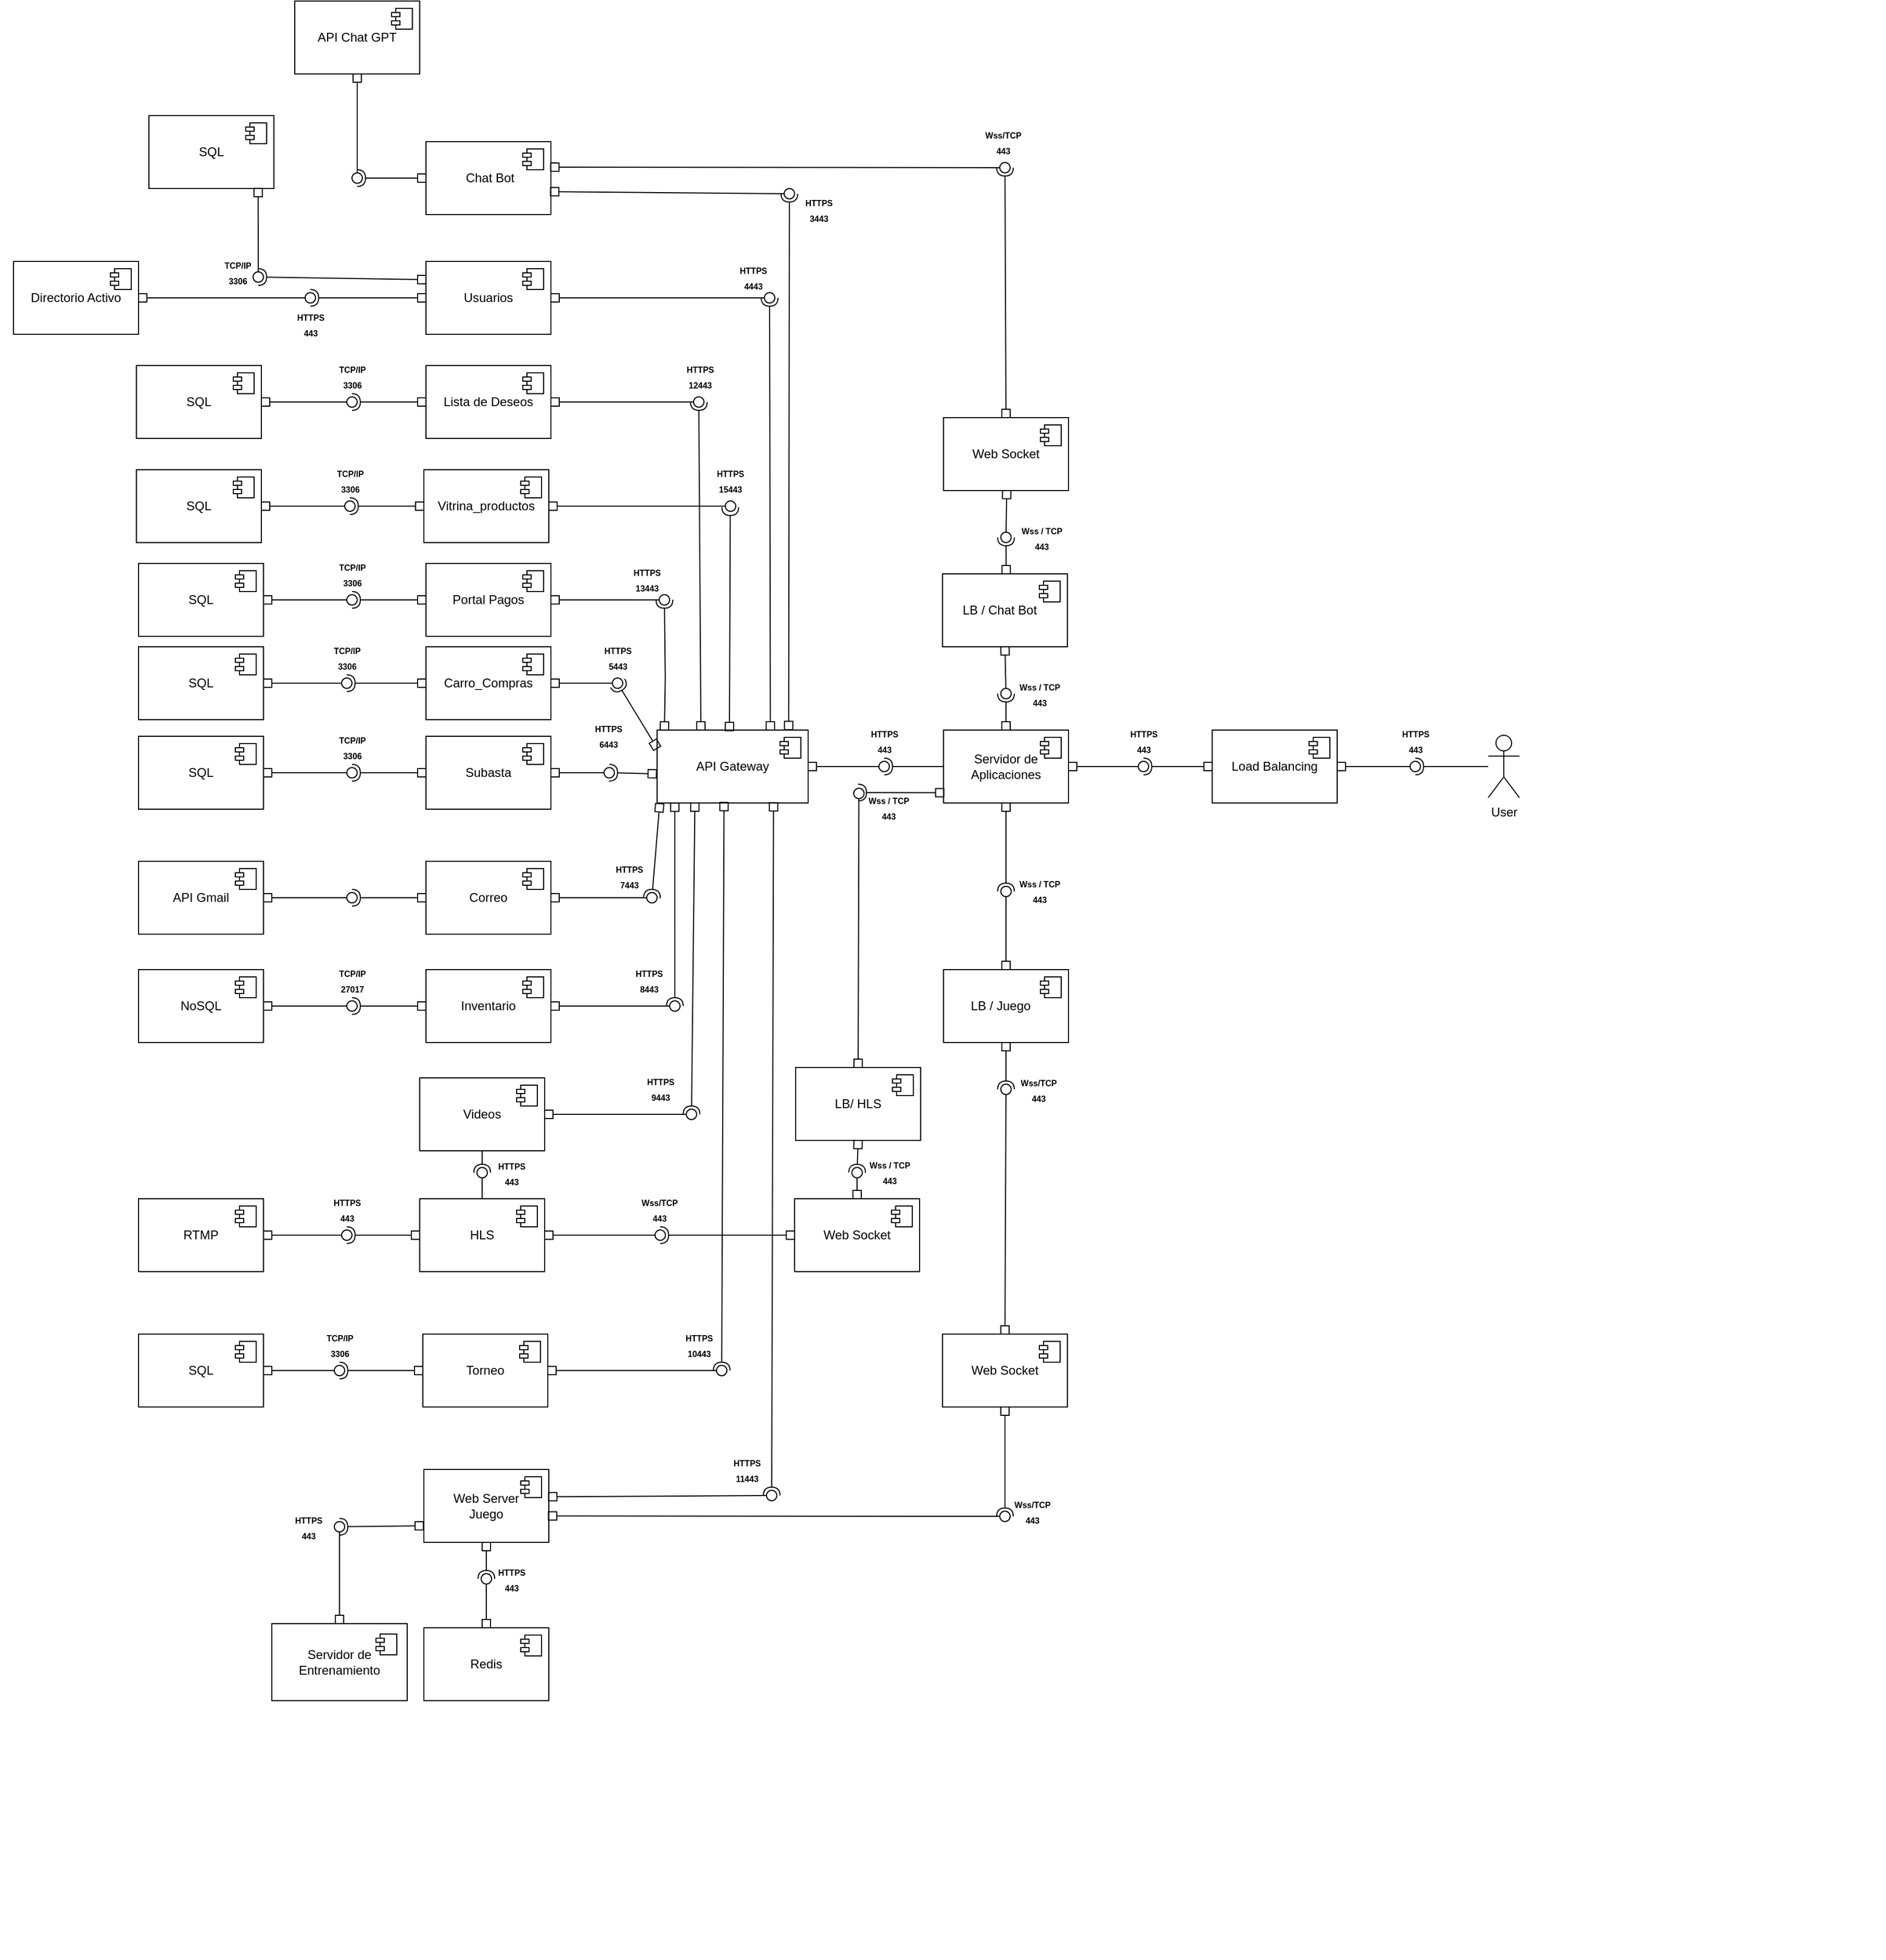 <mxfile version="24.0.1" type="google">
  <diagram name="Página-1" id="PgBZjT5bkp0IXD44QB5G">
    <mxGraphModel grid="1" page="1" gridSize="10" guides="1" tooltips="1" connect="1" arrows="1" fold="1" pageScale="1" pageWidth="827" pageHeight="1169" math="0" shadow="0">
      <root>
        <mxCell id="0" />
        <mxCell id="1" parent="0" />
        <mxCell id="B_JlyI7SEKWWBX70OT6i-18" value="" style="ellipse;whiteSpace=wrap;html=1;align=center;aspect=fixed;fillColor=none;strokeColor=none;resizable=0;perimeter=centerPerimeter;rotatable=0;allowArrows=0;points=[];outlineConnect=1;" vertex="1" parent="1">
          <mxGeometry x="-513" y="-270" width="10" height="10" as="geometry" />
        </mxCell>
        <mxCell id="myiNHE7YnD0HtbJQpqRp-11" value="Load Balancing" style="html=1;dropTarget=0;whiteSpace=wrap;" vertex="1" parent="1">
          <mxGeometry x="-1149" y="-390" width="120" height="70" as="geometry" />
        </mxCell>
        <mxCell id="myiNHE7YnD0HtbJQpqRp-12" value="" style="shape=module;jettyWidth=8;jettyHeight=4;" vertex="1" parent="myiNHE7YnD0HtbJQpqRp-11">
          <mxGeometry x="1" width="20" height="20" relative="1" as="geometry">
            <mxPoint x="-27" y="7" as="offset" />
          </mxGeometry>
        </mxCell>
        <mxCell id="myiNHE7YnD0HtbJQpqRp-13" value="User" style="shape=umlActor;verticalLabelPosition=bottom;verticalAlign=top;html=1;outlineConnect=0;" vertex="1" parent="1">
          <mxGeometry x="-884" y="-385" width="30" height="60" as="geometry" />
        </mxCell>
        <mxCell id="myiNHE7YnD0HtbJQpqRp-47" value="" style="rounded=0;orthogonalLoop=1;jettySize=auto;html=1;endArrow=halfCircle;endFill=0;endSize=6;strokeWidth=1;sketch=0;entryX=0.68;entryY=0.24;entryDx=0;entryDy=0;entryPerimeter=0;exitX=0;exitY=0.5;exitDx=0;exitDy=0;startArrow=box;startFill=0;" edge="1" parent="1" source="myiNHE7YnD0HtbJQpqRp-11" target="myiNHE7YnD0HtbJQpqRp-49">
          <mxGeometry relative="1" as="geometry">
            <mxPoint x="-713" y="-345" as="sourcePoint" />
          </mxGeometry>
        </mxCell>
        <mxCell id="myiNHE7YnD0HtbJQpqRp-59" value="Web Server &lt;br&gt;Juego" style="html=1;dropTarget=0;whiteSpace=wrap;" vertex="1" parent="1">
          <mxGeometry x="-1906" y="320" width="120" height="70" as="geometry" />
        </mxCell>
        <mxCell id="myiNHE7YnD0HtbJQpqRp-60" value="" style="shape=module;jettyWidth=8;jettyHeight=4;" vertex="1" parent="myiNHE7YnD0HtbJQpqRp-59">
          <mxGeometry x="1" width="20" height="20" relative="1" as="geometry">
            <mxPoint x="-27" y="7" as="offset" />
          </mxGeometry>
        </mxCell>
        <mxCell id="myiNHE7YnD0HtbJQpqRp-61" value="" style="rounded=0;orthogonalLoop=1;jettySize=auto;html=1;endArrow=halfCircle;endFill=0;endSize=6;strokeWidth=1;sketch=0;exitX=0.5;exitY=1;exitDx=0;exitDy=0;startArrow=box;startFill=0;" edge="1" parent="1" source="hq4kgNQygYMHvYv5jx5a-32" target="myiNHE7YnD0HtbJQpqRp-63">
          <mxGeometry relative="1" as="geometry">
            <mxPoint x="-1347" y="-96" as="sourcePoint" />
          </mxGeometry>
        </mxCell>
        <mxCell id="myiNHE7YnD0HtbJQpqRp-62" value="" style="rounded=0;orthogonalLoop=1;jettySize=auto;html=1;endArrow=oval;endFill=0;sketch=0;sourcePerimeterSpacing=0;targetPerimeterSpacing=0;endSize=10;exitX=0.5;exitY=0;exitDx=0;exitDy=0;startArrow=box;startFill=0;" edge="1" parent="1" source="hq4kgNQygYMHvYv5jx5a-30" target="myiNHE7YnD0HtbJQpqRp-63">
          <mxGeometry relative="1" as="geometry">
            <mxPoint x="-1347" as="sourcePoint" />
          </mxGeometry>
        </mxCell>
        <mxCell id="myiNHE7YnD0HtbJQpqRp-63" value="" style="ellipse;whiteSpace=wrap;html=1;align=center;aspect=fixed;fillColor=none;strokeColor=none;resizable=0;perimeter=centerPerimeter;rotatable=0;allowArrows=0;points=[];outlineConnect=1;" vertex="1" parent="1">
          <mxGeometry x="-1352" y="-50" width="10" height="10" as="geometry" />
        </mxCell>
        <mxCell id="myiNHE7YnD0HtbJQpqRp-66" value="" style="ellipse;whiteSpace=wrap;html=1;align=center;aspect=fixed;fillColor=none;strokeColor=none;resizable=0;perimeter=centerPerimeter;rotatable=0;allowArrows=0;points=[];outlineConnect=1;" vertex="1" parent="1">
          <mxGeometry x="-1014" y="-355" width="10" height="10" as="geometry" />
        </mxCell>
        <mxCell id="myiNHE7YnD0HtbJQpqRp-48" value="" style="rounded=0;orthogonalLoop=1;jettySize=auto;html=1;endArrow=oval;endFill=0;sketch=0;sourcePerimeterSpacing=0;targetPerimeterSpacing=0;endSize=10;exitX=1;exitY=0.5;exitDx=0;exitDy=0;startArrow=box;startFill=0;" edge="1" parent="1" source="myiNHE7YnD0HtbJQpqRp-33" target="myiNHE7YnD0HtbJQpqRp-49">
          <mxGeometry relative="1" as="geometry">
            <mxPoint x="-843" y="-320" as="sourcePoint" />
            <Array as="points" />
          </mxGeometry>
        </mxCell>
        <mxCell id="myiNHE7YnD0HtbJQpqRp-49" value="" style="ellipse;whiteSpace=wrap;html=1;align=center;aspect=fixed;fillColor=none;strokeColor=none;resizable=0;perimeter=centerPerimeter;rotatable=0;allowArrows=0;points=[];outlineConnect=1;" vertex="1" parent="1">
          <mxGeometry x="-1220" y="-360" width="10" height="10" as="geometry" />
        </mxCell>
        <mxCell id="myiNHE7YnD0HtbJQpqRp-69" value="" style="ellipse;whiteSpace=wrap;html=1;align=center;aspect=fixed;fillColor=none;strokeColor=none;resizable=0;perimeter=centerPerimeter;rotatable=0;allowArrows=0;points=[];outlineConnect=1;" vertex="1" parent="1">
          <mxGeometry x="-898" y="130" width="10" height="10" as="geometry" />
        </mxCell>
        <mxCell id="myiNHE7YnD0HtbJQpqRp-70" value="Redis" style="html=1;dropTarget=0;whiteSpace=wrap;" vertex="1" parent="1">
          <mxGeometry x="-1906" y="472" width="120" height="70" as="geometry" />
        </mxCell>
        <mxCell id="myiNHE7YnD0HtbJQpqRp-71" value="" style="shape=module;jettyWidth=8;jettyHeight=4;" vertex="1" parent="myiNHE7YnD0HtbJQpqRp-70">
          <mxGeometry x="1" width="20" height="20" relative="1" as="geometry">
            <mxPoint x="-27" y="7" as="offset" />
          </mxGeometry>
        </mxCell>
        <mxCell id="myiNHE7YnD0HtbJQpqRp-33" value="Servidor de Aplicaciones" style="html=1;dropTarget=0;whiteSpace=wrap;" vertex="1" parent="1">
          <mxGeometry x="-1407" y="-390" width="120" height="70" as="geometry" />
        </mxCell>
        <mxCell id="myiNHE7YnD0HtbJQpqRp-34" value="" style="shape=module;jettyWidth=8;jettyHeight=4;" vertex="1" parent="myiNHE7YnD0HtbJQpqRp-33">
          <mxGeometry x="1" width="20" height="20" relative="1" as="geometry">
            <mxPoint x="-27" y="7" as="offset" />
          </mxGeometry>
        </mxCell>
        <mxCell id="myiNHE7YnD0HtbJQpqRp-58" value="" style="ellipse;whiteSpace=wrap;html=1;align=center;aspect=fixed;fillColor=none;strokeColor=none;resizable=0;perimeter=centerPerimeter;rotatable=0;allowArrows=0;points=[];outlineConnect=1;" vertex="1" parent="1">
          <mxGeometry x="-898" y="-180" width="10" height="10" as="geometry" />
        </mxCell>
        <mxCell id="myiNHE7YnD0HtbJQpqRp-72" value="" style="rounded=0;orthogonalLoop=1;jettySize=auto;html=1;endArrow=halfCircle;endFill=0;endSize=6;strokeWidth=1;sketch=0;exitX=0.5;exitY=1;exitDx=0;exitDy=0;startArrow=box;startFill=0;" edge="1" parent="1" source="myiNHE7YnD0HtbJQpqRp-59" target="myiNHE7YnD0HtbJQpqRp-74">
          <mxGeometry relative="1" as="geometry">
            <mxPoint x="-1036" y="391" as="sourcePoint" />
          </mxGeometry>
        </mxCell>
        <mxCell id="myiNHE7YnD0HtbJQpqRp-73" value="" style="rounded=0;orthogonalLoop=1;jettySize=auto;html=1;endArrow=oval;endFill=0;sketch=0;sourcePerimeterSpacing=0;targetPerimeterSpacing=0;endSize=10;exitX=0.5;exitY=0;exitDx=0;exitDy=0;startArrow=box;startFill=0;" edge="1" parent="1" source="myiNHE7YnD0HtbJQpqRp-70" target="myiNHE7YnD0HtbJQpqRp-74">
          <mxGeometry relative="1" as="geometry">
            <mxPoint x="-1076" y="391" as="sourcePoint" />
          </mxGeometry>
        </mxCell>
        <mxCell id="myiNHE7YnD0HtbJQpqRp-74" value="" style="ellipse;whiteSpace=wrap;html=1;align=center;aspect=fixed;fillColor=none;strokeColor=none;resizable=0;perimeter=centerPerimeter;rotatable=0;allowArrows=0;points=[];outlineConnect=1;" vertex="1" parent="1">
          <mxGeometry x="-1851" y="420" width="10" height="10" as="geometry" />
        </mxCell>
        <mxCell id="myiNHE7YnD0HtbJQpqRp-81" value="" style="rounded=0;orthogonalLoop=1;jettySize=auto;html=1;endArrow=halfCircle;endFill=0;endSize=6;strokeWidth=1;sketch=0;exitX=0.5;exitY=1;exitDx=0;exitDy=0;startArrow=box;startFill=0;" edge="1" parent="1" source="hq4kgNQygYMHvYv5jx5a-30" target="myiNHE7YnD0HtbJQpqRp-83">
          <mxGeometry relative="1" as="geometry">
            <mxPoint x="-1349" y="260" as="sourcePoint" />
          </mxGeometry>
        </mxCell>
        <mxCell id="myiNHE7YnD0HtbJQpqRp-82" value="" style="rounded=0;orthogonalLoop=1;jettySize=auto;html=1;endArrow=oval;endFill=0;sketch=0;sourcePerimeterSpacing=0;targetPerimeterSpacing=0;endSize=10;exitX=0.997;exitY=0.638;exitDx=0;exitDy=0;startArrow=box;startFill=0;exitPerimeter=0;entryX=0.5;entryY=1;entryDx=0;entryDy=0;entryPerimeter=0;" edge="1" parent="1" source="myiNHE7YnD0HtbJQpqRp-59" target="myiNHE7YnD0HtbJQpqRp-83">
          <mxGeometry relative="1" as="geometry">
            <mxPoint x="-1736" y="381" as="sourcePoint" />
          </mxGeometry>
        </mxCell>
        <mxCell id="myiNHE7YnD0HtbJQpqRp-83" value="" style="ellipse;whiteSpace=wrap;html=1;align=center;aspect=fixed;fillColor=none;strokeColor=none;resizable=0;perimeter=centerPerimeter;rotatable=0;allowArrows=0;points=[];outlineConnect=1;" vertex="1" parent="1">
          <mxGeometry x="-1353" y="360" width="10" height="10" as="geometry" />
        </mxCell>
        <mxCell id="myiNHE7YnD0HtbJQpqRp-84" value="" style="rounded=0;orthogonalLoop=1;jettySize=auto;html=1;endArrow=halfCircle;endFill=0;endSize=6;strokeWidth=1;sketch=0;exitX=0.5;exitY=1;exitDx=0;exitDy=0;startArrow=box;startFill=0;" edge="1" parent="1" source="myiNHE7YnD0HtbJQpqRp-33" target="myiNHE7YnD0HtbJQpqRp-86">
          <mxGeometry relative="1" as="geometry">
            <mxPoint x="-1364" y="-175" as="sourcePoint" />
          </mxGeometry>
        </mxCell>
        <mxCell id="myiNHE7YnD0HtbJQpqRp-85" value="" style="rounded=0;orthogonalLoop=1;jettySize=auto;html=1;endArrow=oval;endFill=0;sketch=0;sourcePerimeterSpacing=0;targetPerimeterSpacing=0;endSize=10;startArrow=box;startFill=0;exitX=0.5;exitY=0;exitDx=0;exitDy=0;" edge="1" parent="1" source="hq4kgNQygYMHvYv5jx5a-32" target="myiNHE7YnD0HtbJQpqRp-86">
          <mxGeometry relative="1" as="geometry">
            <mxPoint x="-1347" y="-166" as="sourcePoint" />
          </mxGeometry>
        </mxCell>
        <mxCell id="myiNHE7YnD0HtbJQpqRp-86" value="" style="ellipse;whiteSpace=wrap;html=1;align=center;aspect=fixed;fillColor=none;strokeColor=none;resizable=0;perimeter=centerPerimeter;rotatable=0;allowArrows=0;points=[];outlineConnect=1;" vertex="1" parent="1">
          <mxGeometry x="-1352" y="-240" width="10" height="10" as="geometry" />
        </mxCell>
        <mxCell id="myiNHE7YnD0HtbJQpqRp-87" value="API Gateway" style="html=1;dropTarget=0;whiteSpace=wrap;" vertex="1" parent="1">
          <mxGeometry x="-1682" y="-390" width="145" height="70" as="geometry" />
        </mxCell>
        <mxCell id="myiNHE7YnD0HtbJQpqRp-88" value="" style="shape=module;jettyWidth=8;jettyHeight=4;" vertex="1" parent="myiNHE7YnD0HtbJQpqRp-87">
          <mxGeometry x="1" width="20" height="20" relative="1" as="geometry">
            <mxPoint x="-27" y="7" as="offset" />
          </mxGeometry>
        </mxCell>
        <mxCell id="myiNHE7YnD0HtbJQpqRp-89" value="" style="rounded=0;orthogonalLoop=1;jettySize=auto;html=1;endArrow=halfCircle;endFill=0;endSize=6;strokeWidth=1;sketch=0;exitX=0;exitY=0.5;exitDx=0;exitDy=0;" edge="1" parent="1" source="myiNHE7YnD0HtbJQpqRp-33" target="myiNHE7YnD0HtbJQpqRp-91">
          <mxGeometry relative="1" as="geometry">
            <mxPoint x="-1489" y="-355" as="sourcePoint" />
          </mxGeometry>
        </mxCell>
        <mxCell id="myiNHE7YnD0HtbJQpqRp-90" value="" style="rounded=0;orthogonalLoop=1;jettySize=auto;html=1;endArrow=oval;endFill=0;sketch=0;sourcePerimeterSpacing=0;targetPerimeterSpacing=0;endSize=10;exitX=1;exitY=0.5;exitDx=0;exitDy=0;startArrow=box;startFill=0;" edge="1" parent="1" source="myiNHE7YnD0HtbJQpqRp-87" target="myiNHE7YnD0HtbJQpqRp-91">
          <mxGeometry relative="1" as="geometry">
            <mxPoint x="-1599" y="-310" as="sourcePoint" />
          </mxGeometry>
        </mxCell>
        <mxCell id="myiNHE7YnD0HtbJQpqRp-91" value="" style="ellipse;whiteSpace=wrap;html=1;align=center;aspect=fixed;fillColor=none;strokeColor=none;resizable=0;perimeter=centerPerimeter;rotatable=0;allowArrows=0;points=[];outlineConnect=1;" vertex="1" parent="1">
          <mxGeometry x="-1469" y="-360" width="10" height="10" as="geometry" />
        </mxCell>
        <mxCell id="myiNHE7YnD0HtbJQpqRp-92" value="Usuarios" style="html=1;dropTarget=0;whiteSpace=wrap;" vertex="1" parent="1">
          <mxGeometry x="-1904" y="-840" width="120" height="70" as="geometry" />
        </mxCell>
        <mxCell id="myiNHE7YnD0HtbJQpqRp-93" value="" style="shape=module;jettyWidth=8;jettyHeight=4;" vertex="1" parent="myiNHE7YnD0HtbJQpqRp-92">
          <mxGeometry x="1" width="20" height="20" relative="1" as="geometry">
            <mxPoint x="-27" y="7" as="offset" />
          </mxGeometry>
        </mxCell>
        <mxCell id="myiNHE7YnD0HtbJQpqRp-94" value="Portal Pagos" style="html=1;dropTarget=0;whiteSpace=wrap;" vertex="1" parent="1">
          <mxGeometry x="-1904" y="-550" width="120" height="70" as="geometry" />
        </mxCell>
        <mxCell id="myiNHE7YnD0HtbJQpqRp-95" value="" style="shape=module;jettyWidth=8;jettyHeight=4;" vertex="1" parent="myiNHE7YnD0HtbJQpqRp-94">
          <mxGeometry x="1" width="20" height="20" relative="1" as="geometry">
            <mxPoint x="-27" y="7" as="offset" />
          </mxGeometry>
        </mxCell>
        <mxCell id="myiNHE7YnD0HtbJQpqRp-96" value="Subasta" style="html=1;dropTarget=0;whiteSpace=wrap;" vertex="1" parent="1">
          <mxGeometry x="-1904" y="-384" width="120" height="70" as="geometry" />
        </mxCell>
        <mxCell id="myiNHE7YnD0HtbJQpqRp-97" value="" style="shape=module;jettyWidth=8;jettyHeight=4;" vertex="1" parent="myiNHE7YnD0HtbJQpqRp-96">
          <mxGeometry x="1" width="20" height="20" relative="1" as="geometry">
            <mxPoint x="-27" y="7" as="offset" />
          </mxGeometry>
        </mxCell>
        <mxCell id="myiNHE7YnD0HtbJQpqRp-98" value="&amp;nbsp;Chat Bot" style="html=1;dropTarget=0;whiteSpace=wrap;" vertex="1" parent="1">
          <mxGeometry x="-1904" y="-955" width="120" height="70" as="geometry" />
        </mxCell>
        <mxCell id="myiNHE7YnD0HtbJQpqRp-99" value="" style="shape=module;jettyWidth=8;jettyHeight=4;" vertex="1" parent="myiNHE7YnD0HtbJQpqRp-98">
          <mxGeometry x="1" width="20" height="20" relative="1" as="geometry">
            <mxPoint x="-27" y="7" as="offset" />
          </mxGeometry>
        </mxCell>
        <mxCell id="myiNHE7YnD0HtbJQpqRp-100" value="Correo" style="html=1;dropTarget=0;whiteSpace=wrap;" vertex="1" parent="1">
          <mxGeometry x="-1904" y="-264" width="120" height="70" as="geometry" />
        </mxCell>
        <mxCell id="myiNHE7YnD0HtbJQpqRp-101" value="" style="shape=module;jettyWidth=8;jettyHeight=4;" vertex="1" parent="myiNHE7YnD0HtbJQpqRp-100">
          <mxGeometry x="1" width="20" height="20" relative="1" as="geometry">
            <mxPoint x="-27" y="7" as="offset" />
          </mxGeometry>
        </mxCell>
        <mxCell id="myiNHE7YnD0HtbJQpqRp-102" value="Inventario" style="html=1;dropTarget=0;whiteSpace=wrap;" vertex="1" parent="1">
          <mxGeometry x="-1904" y="-160" width="120" height="70" as="geometry" />
        </mxCell>
        <mxCell id="myiNHE7YnD0HtbJQpqRp-103" value="" style="shape=module;jettyWidth=8;jettyHeight=4;" vertex="1" parent="myiNHE7YnD0HtbJQpqRp-102">
          <mxGeometry x="1" width="20" height="20" relative="1" as="geometry">
            <mxPoint x="-27" y="7" as="offset" />
          </mxGeometry>
        </mxCell>
        <mxCell id="myiNHE7YnD0HtbJQpqRp-104" value="HLS" style="html=1;dropTarget=0;whiteSpace=wrap;" vertex="1" parent="1">
          <mxGeometry x="-1910" y="60" width="120" height="70" as="geometry" />
        </mxCell>
        <mxCell id="myiNHE7YnD0HtbJQpqRp-105" value="" style="shape=module;jettyWidth=8;jettyHeight=4;" vertex="1" parent="myiNHE7YnD0HtbJQpqRp-104">
          <mxGeometry x="1" width="20" height="20" relative="1" as="geometry">
            <mxPoint x="-27" y="7" as="offset" />
          </mxGeometry>
        </mxCell>
        <mxCell id="myiNHE7YnD0HtbJQpqRp-106" value="Torneo" style="html=1;dropTarget=0;whiteSpace=wrap;" vertex="1" parent="1">
          <mxGeometry x="-1907" y="190" width="120" height="70" as="geometry" />
        </mxCell>
        <mxCell id="myiNHE7YnD0HtbJQpqRp-107" value="" style="shape=module;jettyWidth=8;jettyHeight=4;" vertex="1" parent="myiNHE7YnD0HtbJQpqRp-106">
          <mxGeometry x="1" width="20" height="20" relative="1" as="geometry">
            <mxPoint x="-27" y="7" as="offset" />
          </mxGeometry>
        </mxCell>
        <mxCell id="myiNHE7YnD0HtbJQpqRp-114" value="" style="rounded=0;orthogonalLoop=1;jettySize=auto;html=1;endArrow=halfCircle;endFill=0;endSize=6;strokeWidth=1;sketch=0;exitX=0.75;exitY=0;exitDx=0;exitDy=0;startArrow=box;startFill=0;" edge="1" parent="1" source="myiNHE7YnD0HtbJQpqRp-87" target="myiNHE7YnD0HtbJQpqRp-116">
          <mxGeometry relative="1" as="geometry">
            <mxPoint x="-1689" y="-675" as="sourcePoint" />
          </mxGeometry>
        </mxCell>
        <mxCell id="myiNHE7YnD0HtbJQpqRp-115" value="" style="rounded=0;orthogonalLoop=1;jettySize=auto;html=1;endArrow=oval;endFill=0;sketch=0;sourcePerimeterSpacing=0;targetPerimeterSpacing=0;endSize=10;exitX=1;exitY=0.5;exitDx=0;exitDy=0;startArrow=box;startFill=0;" edge="1" parent="1" source="myiNHE7YnD0HtbJQpqRp-92" target="myiNHE7YnD0HtbJQpqRp-116">
          <mxGeometry relative="1" as="geometry">
            <mxPoint x="-1729" y="-805" as="sourcePoint" />
          </mxGeometry>
        </mxCell>
        <mxCell id="myiNHE7YnD0HtbJQpqRp-120" value="" style="rounded=0;orthogonalLoop=1;jettySize=auto;html=1;endArrow=halfCircle;endFill=0;endSize=6;strokeWidth=1;sketch=0;startArrow=box;startFill=0;exitX=-0.005;exitY=0.6;exitDx=0;exitDy=0;exitPerimeter=0;" edge="1" parent="1" target="myiNHE7YnD0HtbJQpqRp-122" source="myiNHE7YnD0HtbJQpqRp-87">
          <mxGeometry relative="1" as="geometry">
            <mxPoint x="-1647" y="-390" as="sourcePoint" />
          </mxGeometry>
        </mxCell>
        <mxCell id="myiNHE7YnD0HtbJQpqRp-116" value="" style="ellipse;whiteSpace=wrap;html=1;align=center;aspect=fixed;fillColor=none;strokeColor=none;resizable=0;perimeter=centerPerimeter;rotatable=0;allowArrows=0;points=[];outlineConnect=1;" vertex="1" parent="1">
          <mxGeometry x="-1579" y="-810" width="10" height="10" as="geometry" />
        </mxCell>
        <mxCell id="myiNHE7YnD0HtbJQpqRp-121" value="" style="rounded=0;orthogonalLoop=1;jettySize=auto;html=1;endArrow=oval;endFill=0;sketch=0;sourcePerimeterSpacing=0;targetPerimeterSpacing=0;endSize=10;exitX=1;exitY=0.5;exitDx=0;exitDy=0;startArrow=box;startFill=0;" edge="1" parent="1" source="myiNHE7YnD0HtbJQpqRp-96" target="myiNHE7YnD0HtbJQpqRp-122">
          <mxGeometry relative="1" as="geometry">
            <mxPoint x="-1737" y="-475" as="sourcePoint" />
          </mxGeometry>
        </mxCell>
        <mxCell id="myiNHE7YnD0HtbJQpqRp-117" value="" style="rounded=0;orthogonalLoop=1;jettySize=auto;html=1;endArrow=halfCircle;endFill=0;endSize=6;strokeWidth=1;sketch=0;startArrow=box;startFill=0;entryX=0.729;entryY=0.938;entryDx=0;entryDy=0;entryPerimeter=0;" edge="1" parent="1" target="myiNHE7YnD0HtbJQpqRp-119">
          <mxGeometry relative="1" as="geometry">
            <mxPoint x="-1675" y="-390" as="sourcePoint" />
            <mxPoint x="-1674.0" y="-444" as="targetPoint" />
            <Array as="points">
              <mxPoint x="-1674.18" y="-440" />
            </Array>
          </mxGeometry>
        </mxCell>
        <mxCell id="myiNHE7YnD0HtbJQpqRp-122" value="" style="ellipse;whiteSpace=wrap;html=1;align=center;aspect=fixed;fillColor=none;strokeColor=none;resizable=0;perimeter=centerPerimeter;rotatable=0;allowArrows=0;points=[];outlineConnect=1;" vertex="1" parent="1">
          <mxGeometry x="-1733" y="-354" width="10" height="10" as="geometry" />
        </mxCell>
        <mxCell id="myiNHE7YnD0HtbJQpqRp-118" value="" style="rounded=0;orthogonalLoop=1;jettySize=auto;html=1;endArrow=oval;endFill=0;sketch=0;sourcePerimeterSpacing=0;targetPerimeterSpacing=0;endSize=10;exitX=1;exitY=0.5;exitDx=0;exitDy=0;startArrow=box;startFill=0;" edge="1" parent="1" source="myiNHE7YnD0HtbJQpqRp-94" target="myiNHE7YnD0HtbJQpqRp-119">
          <mxGeometry relative="1" as="geometry">
            <mxPoint x="-1737" y="-631" as="sourcePoint" />
          </mxGeometry>
        </mxCell>
        <mxCell id="myiNHE7YnD0HtbJQpqRp-123" value="" style="rounded=0;orthogonalLoop=1;jettySize=auto;html=1;endArrow=halfCircle;endFill=0;endSize=6;strokeWidth=1;sketch=0;exitX=0.017;exitY=1.01;exitDx=0;exitDy=0;startArrow=box;startFill=0;exitPerimeter=0;" edge="1" parent="1" source="myiNHE7YnD0HtbJQpqRp-87" target="myiNHE7YnD0HtbJQpqRp-125">
          <mxGeometry relative="1" as="geometry">
            <mxPoint x="-1682" y="-229" as="sourcePoint" />
          </mxGeometry>
        </mxCell>
        <mxCell id="myiNHE7YnD0HtbJQpqRp-119" value="" style="ellipse;whiteSpace=wrap;html=1;align=center;aspect=fixed;fillColor=none;strokeColor=none;resizable=0;perimeter=centerPerimeter;rotatable=0;allowArrows=0;points=[];outlineConnect=1;" vertex="1" parent="1">
          <mxGeometry x="-1680" y="-520" width="10" height="10" as="geometry" />
        </mxCell>
        <mxCell id="myiNHE7YnD0HtbJQpqRp-124" value="" style="rounded=0;orthogonalLoop=1;jettySize=auto;html=1;endArrow=oval;endFill=0;sketch=0;sourcePerimeterSpacing=0;targetPerimeterSpacing=0;endSize=10;exitX=1;exitY=0.5;exitDx=0;exitDy=0;startArrow=box;startFill=0;" edge="1" parent="1" source="myiNHE7YnD0HtbJQpqRp-100" target="myiNHE7YnD0HtbJQpqRp-125">
          <mxGeometry relative="1" as="geometry">
            <mxPoint x="-1744" y="-224" as="sourcePoint" />
          </mxGeometry>
        </mxCell>
        <mxCell id="myiNHE7YnD0HtbJQpqRp-125" value="" style="ellipse;whiteSpace=wrap;html=1;align=center;aspect=fixed;fillColor=none;strokeColor=none;resizable=0;perimeter=centerPerimeter;rotatable=0;allowArrows=0;points=[];outlineConnect=1;" vertex="1" parent="1">
          <mxGeometry x="-1692" y="-234" width="10" height="10" as="geometry" />
        </mxCell>
        <mxCell id="myiNHE7YnD0HtbJQpqRp-126" value="" style="rounded=0;orthogonalLoop=1;jettySize=auto;html=1;endArrow=halfCircle;endFill=0;endSize=6;strokeWidth=1;sketch=0;exitX=0.117;exitY=1.002;exitDx=0;exitDy=0;startArrow=box;startFill=0;exitPerimeter=0;" edge="1" parent="1" source="myiNHE7YnD0HtbJQpqRp-87" target="myiNHE7YnD0HtbJQpqRp-128">
          <mxGeometry relative="1" as="geometry">
            <mxPoint x="-1719" y="-251" as="sourcePoint" />
          </mxGeometry>
        </mxCell>
        <mxCell id="myiNHE7YnD0HtbJQpqRp-127" value="" style="rounded=0;orthogonalLoop=1;jettySize=auto;html=1;endArrow=oval;endFill=0;sketch=0;sourcePerimeterSpacing=0;targetPerimeterSpacing=0;endSize=10;startArrow=box;startFill=0;" edge="1" parent="1" source="myiNHE7YnD0HtbJQpqRp-102" target="myiNHE7YnD0HtbJQpqRp-128">
          <mxGeometry relative="1" as="geometry">
            <mxPoint x="-1759" y="-251" as="sourcePoint" />
          </mxGeometry>
        </mxCell>
        <mxCell id="myiNHE7YnD0HtbJQpqRp-128" value="" style="ellipse;whiteSpace=wrap;html=1;align=center;aspect=fixed;fillColor=none;strokeColor=none;resizable=0;perimeter=centerPerimeter;rotatable=0;allowArrows=0;points=[];outlineConnect=1;" vertex="1" parent="1">
          <mxGeometry x="-1670" y="-130" width="10" height="10" as="geometry" />
        </mxCell>
        <mxCell id="myiNHE7YnD0HtbJQpqRp-129" value="" style="rounded=0;orthogonalLoop=1;jettySize=auto;html=1;endArrow=halfCircle;endFill=0;endSize=6;strokeWidth=1;sketch=0;exitX=0.25;exitY=1;exitDx=0;exitDy=0;startArrow=box;startFill=0;" edge="1" parent="1" source="myiNHE7YnD0HtbJQpqRp-87" target="myiNHE7YnD0HtbJQpqRp-131">
          <mxGeometry relative="1" as="geometry">
            <mxPoint x="-1719" y="-131" as="sourcePoint" />
          </mxGeometry>
        </mxCell>
        <mxCell id="myiNHE7YnD0HtbJQpqRp-130" value="" style="rounded=0;orthogonalLoop=1;jettySize=auto;html=1;endArrow=oval;endFill=0;sketch=0;sourcePerimeterSpacing=0;targetPerimeterSpacing=0;endSize=10;startArrow=box;startFill=0;exitX=1;exitY=0.5;exitDx=0;exitDy=0;" edge="1" parent="1" source="0XvCNXbuXliNDhkD46Ou-4" target="myiNHE7YnD0HtbJQpqRp-131">
          <mxGeometry relative="1" as="geometry">
            <mxPoint x="-1750" y="64" as="sourcePoint" />
          </mxGeometry>
        </mxCell>
        <mxCell id="myiNHE7YnD0HtbJQpqRp-131" value="" style="ellipse;whiteSpace=wrap;html=1;align=center;aspect=fixed;fillColor=none;strokeColor=none;resizable=0;perimeter=centerPerimeter;rotatable=0;allowArrows=0;points=[];outlineConnect=1;" vertex="1" parent="1">
          <mxGeometry x="-1654" y="-26" width="10" height="10" as="geometry" />
        </mxCell>
        <mxCell id="myiNHE7YnD0HtbJQpqRp-132" value="" style="rounded=0;orthogonalLoop=1;jettySize=auto;html=1;endArrow=halfCircle;endFill=0;endSize=6;strokeWidth=1;sketch=0;exitX=0.443;exitY=0.992;exitDx=0;exitDy=0;exitPerimeter=0;startArrow=box;startFill=0;" edge="1" parent="1" source="myiNHE7YnD0HtbJQpqRp-87" target="myiNHE7YnD0HtbJQpqRp-134">
          <mxGeometry relative="1" as="geometry">
            <mxPoint x="-1722" y="-45" as="sourcePoint" />
          </mxGeometry>
        </mxCell>
        <mxCell id="myiNHE7YnD0HtbJQpqRp-133" value="" style="rounded=0;orthogonalLoop=1;jettySize=auto;html=1;endArrow=oval;endFill=0;sketch=0;sourcePerimeterSpacing=0;targetPerimeterSpacing=0;endSize=10;exitX=1;exitY=0.5;exitDx=0;exitDy=0;startArrow=box;startFill=0;" edge="1" parent="1" source="myiNHE7YnD0HtbJQpqRp-106" target="myiNHE7YnD0HtbJQpqRp-134">
          <mxGeometry relative="1" as="geometry">
            <mxPoint x="-1764" y="145" as="sourcePoint" />
          </mxGeometry>
        </mxCell>
        <mxCell id="myiNHE7YnD0HtbJQpqRp-134" value="" style="ellipse;whiteSpace=wrap;html=1;align=center;aspect=fixed;fillColor=none;strokeColor=none;resizable=0;perimeter=centerPerimeter;rotatable=0;allowArrows=0;points=[];outlineConnect=1;" vertex="1" parent="1">
          <mxGeometry x="-1625" y="220" width="10" height="10" as="geometry" />
        </mxCell>
        <mxCell id="myiNHE7YnD0HtbJQpqRp-137" value="" style="ellipse;whiteSpace=wrap;html=1;align=center;aspect=fixed;fillColor=none;strokeColor=none;resizable=0;perimeter=centerPerimeter;rotatable=0;allowArrows=0;points=[];outlineConnect=1;" vertex="1" parent="1">
          <mxGeometry x="-1602" y="240" width="10" height="10" as="geometry" />
        </mxCell>
        <mxCell id="myiNHE7YnD0HtbJQpqRp-139" value="" style="rounded=0;orthogonalLoop=1;jettySize=auto;html=1;endArrow=halfCircle;endFill=0;endSize=6;strokeWidth=1;sketch=0;" edge="1" parent="1" source="myiNHE7YnD0HtbJQpqRp-13" target="myiNHE7YnD0HtbJQpqRp-141">
          <mxGeometry relative="1" as="geometry">
            <mxPoint x="-934" y="-355" as="sourcePoint" />
          </mxGeometry>
        </mxCell>
        <mxCell id="myiNHE7YnD0HtbJQpqRp-140" value="" style="rounded=0;orthogonalLoop=1;jettySize=auto;html=1;endArrow=oval;endFill=0;sourcePerimeterSpacing=0;targetPerimeterSpacing=0;endSize=10;exitX=1;exitY=0.5;exitDx=0;exitDy=0;startArrow=box;startFill=0;curved=0;shadow=0;" edge="1" parent="1" source="myiNHE7YnD0HtbJQpqRp-11" target="myiNHE7YnD0HtbJQpqRp-141">
          <mxGeometry relative="1" as="geometry">
            <mxPoint x="-974" y="-355" as="sourcePoint" />
          </mxGeometry>
        </mxCell>
        <mxCell id="myiNHE7YnD0HtbJQpqRp-141" value="" style="ellipse;whiteSpace=wrap;html=1;align=center;aspect=fixed;fillColor=none;strokeColor=none;resizable=0;perimeter=centerPerimeter;rotatable=0;allowArrows=0;points=[];outlineConnect=1;" vertex="1" parent="1">
          <mxGeometry x="-959" y="-360" width="10" height="10" as="geometry" />
        </mxCell>
        <mxCell id="myiNHE7YnD0HtbJQpqRp-148" value="" style="rounded=0;orthogonalLoop=1;jettySize=auto;html=1;endArrow=halfCircle;endFill=0;endSize=6;strokeWidth=1;sketch=0;exitX=0.51;exitY=0;exitDx=0;exitDy=0;exitPerimeter=0;startArrow=box;startFill=0;" edge="1" parent="1" source="hq4kgNQygYMHvYv5jx5a-37" target="myiNHE7YnD0HtbJQpqRp-150">
          <mxGeometry relative="1" as="geometry">
            <mxPoint x="-1346" y="-540" as="sourcePoint" />
          </mxGeometry>
        </mxCell>
        <mxCell id="myiNHE7YnD0HtbJQpqRp-149" value="" style="rounded=0;orthogonalLoop=1;jettySize=auto;html=1;endArrow=oval;endFill=0;sketch=0;sourcePerimeterSpacing=0;targetPerimeterSpacing=0;endSize=10;exitX=0.506;exitY=0.997;exitDx=0;exitDy=0;startArrow=box;startFill=0;exitPerimeter=0;" edge="1" parent="1" source="hq4kgNQygYMHvYv5jx5a-35" target="myiNHE7YnD0HtbJQpqRp-150">
          <mxGeometry relative="1" as="geometry">
            <mxPoint x="-1347" y="-620" as="sourcePoint" />
          </mxGeometry>
        </mxCell>
        <mxCell id="myiNHE7YnD0HtbJQpqRp-150" value="" style="ellipse;whiteSpace=wrap;html=1;align=center;aspect=fixed;fillColor=none;strokeColor=none;resizable=0;perimeter=centerPerimeter;rotatable=0;allowArrows=0;points=[];outlineConnect=1;" vertex="1" parent="1">
          <mxGeometry x="-1352" y="-580" width="10" height="10" as="geometry" />
        </mxCell>
        <mxCell id="myiNHE7YnD0HtbJQpqRp-151" value="" style="rounded=0;orthogonalLoop=1;jettySize=auto;html=1;endArrow=halfCircle;endFill=0;endSize=6;strokeWidth=1;sketch=0;exitX=0.5;exitY=0;exitDx=0;exitDy=0;startArrow=box;startFill=0;" edge="1" parent="1" source="myiNHE7YnD0HtbJQpqRp-33" target="myiNHE7YnD0HtbJQpqRp-153">
          <mxGeometry relative="1" as="geometry">
            <mxPoint x="-1324" y="-425" as="sourcePoint" />
          </mxGeometry>
        </mxCell>
        <mxCell id="myiNHE7YnD0HtbJQpqRp-152" value="" style="rounded=0;orthogonalLoop=1;jettySize=auto;html=1;endArrow=oval;endFill=0;sketch=0;sourcePerimeterSpacing=0;targetPerimeterSpacing=0;endSize=10;exitX=0.5;exitY=1;exitDx=0;exitDy=0;startArrow=box;startFill=0;" edge="1" parent="1" source="hq4kgNQygYMHvYv5jx5a-37" target="myiNHE7YnD0HtbJQpqRp-153">
          <mxGeometry relative="1" as="geometry">
            <mxPoint x="-1348.4" y="-469.51" as="sourcePoint" />
          </mxGeometry>
        </mxCell>
        <mxCell id="myiNHE7YnD0HtbJQpqRp-153" value="" style="ellipse;whiteSpace=wrap;html=1;align=center;aspect=fixed;fillColor=none;strokeColor=none;resizable=0;perimeter=centerPerimeter;rotatable=0;allowArrows=0;points=[];outlineConnect=1;" vertex="1" parent="1">
          <mxGeometry x="-1352" y="-430" width="10" height="10" as="geometry" />
        </mxCell>
        <mxCell id="nsfYJ-Un_B6O9dzN_3cG-7" value="" style="ellipse;whiteSpace=wrap;html=1;align=center;aspect=fixed;fillColor=none;strokeColor=none;resizable=0;perimeter=centerPerimeter;rotatable=0;allowArrows=0;points=[];outlineConnect=1;" vertex="1" parent="1">
          <mxGeometry x="-2313" y="780" width="10" height="10" as="geometry" />
        </mxCell>
        <mxCell id="hq4kgNQygYMHvYv5jx5a-9" value="Servidor de Entrenamiento" style="html=1;dropTarget=0;whiteSpace=wrap;" vertex="1" parent="1">
          <mxGeometry x="-2052" y="468" width="130" height="74" as="geometry" />
        </mxCell>
        <mxCell id="hq4kgNQygYMHvYv5jx5a-10" value="" style="shape=module;jettyWidth=8;jettyHeight=4;" vertex="1" parent="hq4kgNQygYMHvYv5jx5a-9">
          <mxGeometry x="1" width="20" height="20" relative="1" as="geometry">
            <mxPoint x="-30" y="10" as="offset" />
          </mxGeometry>
        </mxCell>
        <mxCell id="hq4kgNQygYMHvYv5jx5a-11" value="" style="rounded=0;orthogonalLoop=1;jettySize=auto;html=1;endArrow=halfCircle;endFill=0;endSize=6;strokeWidth=1;sketch=0;exitX=-0.004;exitY=0.772;exitDx=0;exitDy=0;exitPerimeter=0;startArrow=box;startFill=0;" edge="1" parent="1" source="myiNHE7YnD0HtbJQpqRp-59" target="hq4kgNQygYMHvYv5jx5a-13">
          <mxGeometry relative="1" as="geometry">
            <mxPoint x="-1952" y="421" as="sourcePoint" />
          </mxGeometry>
        </mxCell>
        <mxCell id="hq4kgNQygYMHvYv5jx5a-12" value="" style="rounded=0;orthogonalLoop=1;jettySize=auto;html=1;endArrow=oval;endFill=0;sketch=0;sourcePerimeterSpacing=0;targetPerimeterSpacing=0;endSize=10;exitX=0.5;exitY=0;exitDx=0;exitDy=0;startArrow=box;startFill=0;" edge="1" parent="1" source="hq4kgNQygYMHvYv5jx5a-9" target="hq4kgNQygYMHvYv5jx5a-13">
          <mxGeometry relative="1" as="geometry">
            <mxPoint x="-1992" y="421" as="sourcePoint" />
          </mxGeometry>
        </mxCell>
        <mxCell id="hq4kgNQygYMHvYv5jx5a-13" value="" style="ellipse;whiteSpace=wrap;html=1;align=center;aspect=fixed;fillColor=none;strokeColor=none;resizable=0;perimeter=centerPerimeter;rotatable=0;allowArrows=0;points=[];outlineConnect=1;" vertex="1" parent="1">
          <mxGeometry x="-1992" y="370" width="10" height="10" as="geometry" />
        </mxCell>
        <mxCell id="hq4kgNQygYMHvYv5jx5a-14" value="" style="rounded=0;orthogonalLoop=1;jettySize=auto;html=1;endArrow=halfCircle;endFill=0;endSize=6;strokeWidth=1;sketch=0;exitX=0.771;exitY=0.997;exitDx=0;exitDy=0;startArrow=box;startFill=0;exitPerimeter=0;" edge="1" parent="1" source="myiNHE7YnD0HtbJQpqRp-87" target="hq4kgNQygYMHvYv5jx5a-16">
          <mxGeometry relative="1" as="geometry">
            <mxPoint x="-1532" y="125" as="sourcePoint" />
          </mxGeometry>
        </mxCell>
        <mxCell id="hq4kgNQygYMHvYv5jx5a-15" value="" style="rounded=0;orthogonalLoop=1;jettySize=auto;html=1;endArrow=oval;endFill=0;sketch=0;sourcePerimeterSpacing=0;targetPerimeterSpacing=0;endSize=10;startArrow=box;startFill=0;exitX=0.998;exitY=0.374;exitDx=0;exitDy=0;exitPerimeter=0;" edge="1" parent="1" source="myiNHE7YnD0HtbJQpqRp-59" target="hq4kgNQygYMHvYv5jx5a-16">
          <mxGeometry relative="1" as="geometry">
            <mxPoint x="-1782" y="350" as="sourcePoint" />
          </mxGeometry>
        </mxCell>
        <mxCell id="hq4kgNQygYMHvYv5jx5a-16" value="" style="ellipse;whiteSpace=wrap;html=1;align=center;aspect=fixed;fillColor=none;strokeColor=none;resizable=0;perimeter=centerPerimeter;rotatable=0;allowArrows=0;points=[];outlineConnect=1;" vertex="1" parent="1">
          <mxGeometry x="-1577" y="340" width="10" height="10" as="geometry" />
        </mxCell>
        <mxCell id="hq4kgNQygYMHvYv5jx5a-17" value="" style="rounded=0;orthogonalLoop=1;jettySize=auto;html=1;endArrow=halfCircle;endFill=0;endSize=6;strokeWidth=1;sketch=0;exitX=0.5;exitY=0;exitDx=0;exitDy=0;startArrow=box;startFill=0;" edge="1" parent="1" source="hq4kgNQygYMHvYv5jx5a-35" target="hq4kgNQygYMHvYv5jx5a-19">
          <mxGeometry relative="1" as="geometry">
            <mxPoint x="-1347.12" y="-820.63" as="sourcePoint" />
          </mxGeometry>
        </mxCell>
        <mxCell id="hq4kgNQygYMHvYv5jx5a-18" value="" style="rounded=0;orthogonalLoop=1;jettySize=auto;html=1;endArrow=oval;endFill=0;sketch=0;sourcePerimeterSpacing=0;targetPerimeterSpacing=0;endSize=10;exitX=0.998;exitY=0.349;exitDx=0;exitDy=0;exitPerimeter=0;entryX=0.3;entryY=0;entryDx=0;entryDy=0;entryPerimeter=0;startArrow=box;startFill=0;" edge="1" parent="1" source="myiNHE7YnD0HtbJQpqRp-98" target="hq4kgNQygYMHvYv5jx5a-19">
          <mxGeometry relative="1" as="geometry">
            <mxPoint x="-1750" y="-910" as="sourcePoint" />
          </mxGeometry>
        </mxCell>
        <mxCell id="hq4kgNQygYMHvYv5jx5a-19" value="" style="ellipse;whiteSpace=wrap;html=1;align=center;aspect=fixed;fillColor=none;strokeColor=none;resizable=0;perimeter=centerPerimeter;rotatable=0;allowArrows=0;points=[];outlineConnect=1;" vertex="1" parent="1">
          <mxGeometry x="-1353" y="-935" width="10" height="10" as="geometry" />
        </mxCell>
        <mxCell id="hq4kgNQygYMHvYv5jx5a-20" value="API Chat GPT" style="html=1;dropTarget=0;whiteSpace=wrap;" vertex="1" parent="1">
          <mxGeometry x="-2030" y="-1090" width="120" height="70" as="geometry" />
        </mxCell>
        <mxCell id="hq4kgNQygYMHvYv5jx5a-21" value="" style="shape=module;jettyWidth=8;jettyHeight=4;" vertex="1" parent="hq4kgNQygYMHvYv5jx5a-20">
          <mxGeometry x="1" width="20" height="20" relative="1" as="geometry">
            <mxPoint x="-27" y="7" as="offset" />
          </mxGeometry>
        </mxCell>
        <mxCell id="hq4kgNQygYMHvYv5jx5a-22" value="" style="rounded=0;orthogonalLoop=1;jettySize=auto;html=1;endArrow=halfCircle;endFill=0;endSize=6;strokeWidth=1;sketch=0;exitX=0.871;exitY=-0.005;exitDx=0;exitDy=0;exitPerimeter=0;startArrow=box;startFill=0;" edge="1" parent="1" source="myiNHE7YnD0HtbJQpqRp-87" target="hq4kgNQygYMHvYv5jx5a-24">
          <mxGeometry relative="1" as="geometry">
            <mxPoint x="-1589" y="-735" as="sourcePoint" />
          </mxGeometry>
        </mxCell>
        <mxCell id="hq4kgNQygYMHvYv5jx5a-23" value="" style="rounded=0;orthogonalLoop=1;jettySize=auto;html=1;endArrow=oval;endFill=0;sketch=0;sourcePerimeterSpacing=0;targetPerimeterSpacing=0;endSize=10;exitX=0.997;exitY=0.686;exitDx=0;exitDy=0;exitPerimeter=0;startArrow=box;startFill=0;" edge="1" parent="1" source="myiNHE7YnD0HtbJQpqRp-98" target="hq4kgNQygYMHvYv5jx5a-24">
          <mxGeometry relative="1" as="geometry">
            <mxPoint x="-1629" y="-865" as="sourcePoint" />
          </mxGeometry>
        </mxCell>
        <mxCell id="hq4kgNQygYMHvYv5jx5a-24" value="" style="ellipse;whiteSpace=wrap;html=1;align=center;aspect=fixed;fillColor=none;strokeColor=none;resizable=0;perimeter=centerPerimeter;rotatable=0;allowArrows=0;points=[];outlineConnect=1;" vertex="1" parent="1">
          <mxGeometry x="-1560" y="-910" width="10" height="10" as="geometry" />
        </mxCell>
        <mxCell id="hq4kgNQygYMHvYv5jx5a-25" value="" style="rounded=0;orthogonalLoop=1;jettySize=auto;html=1;endArrow=halfCircle;endFill=0;endSize=6;strokeWidth=1;sketch=0;exitX=0;exitY=0.5;exitDx=0;exitDy=0;startArrow=box;startFill=0;" edge="1" parent="1" source="myiNHE7YnD0HtbJQpqRp-98" target="hq4kgNQygYMHvYv5jx5a-27">
          <mxGeometry relative="1" as="geometry">
            <mxPoint x="-1920" y="-916" as="sourcePoint" />
          </mxGeometry>
        </mxCell>
        <mxCell id="hq4kgNQygYMHvYv5jx5a-26" value="" style="rounded=0;orthogonalLoop=1;jettySize=auto;html=1;endArrow=oval;endFill=0;sketch=0;sourcePerimeterSpacing=0;targetPerimeterSpacing=0;endSize=10;entryX=0.067;entryY=0.283;entryDx=0;entryDy=0;entryPerimeter=0;startArrow=box;startFill=0;" edge="1" parent="1" target="hq4kgNQygYMHvYv5jx5a-27">
          <mxGeometry relative="1" as="geometry">
            <mxPoint x="-1970" y="-1020" as="sourcePoint" />
          </mxGeometry>
        </mxCell>
        <mxCell id="hq4kgNQygYMHvYv5jx5a-27" value="" style="ellipse;whiteSpace=wrap;html=1;align=center;aspect=fixed;fillColor=none;strokeColor=none;resizable=0;perimeter=centerPerimeter;rotatable=0;allowArrows=0;points=[];outlineConnect=1;" vertex="1" parent="1">
          <mxGeometry x="-1975" y="-925" width="10" height="10" as="geometry" />
        </mxCell>
        <mxCell id="hq4kgNQygYMHvYv5jx5a-30" value="Web Socket" style="html=1;dropTarget=0;whiteSpace=wrap;" vertex="1" parent="1">
          <mxGeometry x="-1408" y="190" width="120" height="70" as="geometry" />
        </mxCell>
        <mxCell id="hq4kgNQygYMHvYv5jx5a-31" value="" style="shape=module;jettyWidth=8;jettyHeight=4;" vertex="1" parent="hq4kgNQygYMHvYv5jx5a-30">
          <mxGeometry x="1" width="20" height="20" relative="1" as="geometry">
            <mxPoint x="-27" y="7" as="offset" />
          </mxGeometry>
        </mxCell>
        <mxCell id="hq4kgNQygYMHvYv5jx5a-32" value="LB / Juego&amp;nbsp; &amp;nbsp;" style="html=1;dropTarget=0;whiteSpace=wrap;" vertex="1" parent="1">
          <mxGeometry x="-1407" y="-160" width="120" height="70" as="geometry" />
        </mxCell>
        <mxCell id="hq4kgNQygYMHvYv5jx5a-33" value="" style="shape=module;jettyWidth=8;jettyHeight=4;" vertex="1" parent="hq4kgNQygYMHvYv5jx5a-32">
          <mxGeometry x="1" width="20" height="20" relative="1" as="geometry">
            <mxPoint x="-27" y="7" as="offset" />
          </mxGeometry>
        </mxCell>
        <mxCell id="hq4kgNQygYMHvYv5jx5a-35" value="Web Socket" style="html=1;dropTarget=0;whiteSpace=wrap;" vertex="1" parent="1">
          <mxGeometry x="-1407" y="-690" width="120" height="70" as="geometry" />
        </mxCell>
        <mxCell id="hq4kgNQygYMHvYv5jx5a-36" value="" style="shape=module;jettyWidth=8;jettyHeight=4;" vertex="1" parent="hq4kgNQygYMHvYv5jx5a-35">
          <mxGeometry x="1" width="20" height="20" relative="1" as="geometry">
            <mxPoint x="-27" y="7" as="offset" />
          </mxGeometry>
        </mxCell>
        <mxCell id="hq4kgNQygYMHvYv5jx5a-37" value="LB / Chat Bot&amp;nbsp; &amp;nbsp;" style="html=1;dropTarget=0;whiteSpace=wrap;" vertex="1" parent="1">
          <mxGeometry x="-1408" y="-540" width="120" height="70" as="geometry" />
        </mxCell>
        <mxCell id="hq4kgNQygYMHvYv5jx5a-38" value="" style="shape=module;jettyWidth=8;jettyHeight=4;" vertex="1" parent="hq4kgNQygYMHvYv5jx5a-37">
          <mxGeometry x="1" width="20" height="20" relative="1" as="geometry">
            <mxPoint x="-27" y="7" as="offset" />
          </mxGeometry>
        </mxCell>
        <mxCell id="hq4kgNQygYMHvYv5jx5a-39" value="Directorio Activo" style="html=1;dropTarget=0;whiteSpace=wrap;" vertex="1" parent="1">
          <mxGeometry x="-2300" y="-840" width="120" height="70" as="geometry" />
        </mxCell>
        <mxCell id="hq4kgNQygYMHvYv5jx5a-40" value="" style="shape=module;jettyWidth=8;jettyHeight=4;" vertex="1" parent="hq4kgNQygYMHvYv5jx5a-39">
          <mxGeometry x="1" width="20" height="20" relative="1" as="geometry">
            <mxPoint x="-27" y="7" as="offset" />
          </mxGeometry>
        </mxCell>
        <mxCell id="hq4kgNQygYMHvYv5jx5a-41" value="" style="rounded=0;orthogonalLoop=1;jettySize=auto;html=1;endArrow=halfCircle;endFill=0;endSize=6;strokeWidth=1;sketch=0;exitX=0;exitY=0.5;exitDx=0;exitDy=0;startArrow=box;startFill=0;" edge="1" parent="1" source="myiNHE7YnD0HtbJQpqRp-92" target="hq4kgNQygYMHvYv5jx5a-43">
          <mxGeometry relative="1" as="geometry">
            <mxPoint x="-1904" y="-787" as="sourcePoint" />
          </mxGeometry>
        </mxCell>
        <mxCell id="hq4kgNQygYMHvYv5jx5a-42" value="" style="rounded=0;orthogonalLoop=1;jettySize=auto;html=1;endArrow=oval;endFill=0;sketch=0;sourcePerimeterSpacing=0;targetPerimeterSpacing=0;endSize=10;exitX=1;exitY=0.5;exitDx=0;exitDy=0;startArrow=box;startFill=0;" edge="1" parent="1" source="hq4kgNQygYMHvYv5jx5a-39" target="hq4kgNQygYMHvYv5jx5a-43">
          <mxGeometry relative="1" as="geometry">
            <mxPoint x="-1960" y="-695" as="sourcePoint" />
          </mxGeometry>
        </mxCell>
        <mxCell id="hq4kgNQygYMHvYv5jx5a-43" value="" style="ellipse;whiteSpace=wrap;html=1;align=center;aspect=fixed;fillColor=none;strokeColor=none;resizable=0;perimeter=centerPerimeter;rotatable=0;allowArrows=0;points=[];outlineConnect=1;" vertex="1" parent="1">
          <mxGeometry x="-2020" y="-810" width="10" height="10" as="geometry" />
        </mxCell>
        <mxCell id="hq4kgNQygYMHvYv5jx5a-45" value="API Gmail" style="html=1;dropTarget=0;whiteSpace=wrap;" vertex="1" parent="1">
          <mxGeometry x="-2180" y="-264" width="120" height="70" as="geometry" />
        </mxCell>
        <mxCell id="hq4kgNQygYMHvYv5jx5a-46" value="" style="shape=module;jettyWidth=8;jettyHeight=4;" vertex="1" parent="hq4kgNQygYMHvYv5jx5a-45">
          <mxGeometry x="1" width="20" height="20" relative="1" as="geometry">
            <mxPoint x="-27" y="7" as="offset" />
          </mxGeometry>
        </mxCell>
        <mxCell id="hq4kgNQygYMHvYv5jx5a-47" value="" style="rounded=0;orthogonalLoop=1;jettySize=auto;html=1;endArrow=halfCircle;endFill=0;endSize=6;strokeWidth=1;sketch=0;exitX=0;exitY=0.5;exitDx=0;exitDy=0;startArrow=box;startFill=0;" edge="1" parent="1" source="myiNHE7YnD0HtbJQpqRp-100" target="hq4kgNQygYMHvYv5jx5a-49">
          <mxGeometry relative="1" as="geometry">
            <mxPoint x="-1940" y="-224" as="sourcePoint" />
          </mxGeometry>
        </mxCell>
        <mxCell id="hq4kgNQygYMHvYv5jx5a-48" value="" style="rounded=0;orthogonalLoop=1;jettySize=auto;html=1;endArrow=oval;endFill=0;sketch=0;sourcePerimeterSpacing=0;targetPerimeterSpacing=0;endSize=10;exitX=1;exitY=0.5;exitDx=0;exitDy=0;startArrow=box;startFill=0;" edge="1" parent="1" source="hq4kgNQygYMHvYv5jx5a-45" target="hq4kgNQygYMHvYv5jx5a-49">
          <mxGeometry relative="1" as="geometry">
            <mxPoint x="-1980" y="-224" as="sourcePoint" />
          </mxGeometry>
        </mxCell>
        <mxCell id="hq4kgNQygYMHvYv5jx5a-49" value="" style="ellipse;whiteSpace=wrap;html=1;align=center;aspect=fixed;fillColor=none;strokeColor=none;resizable=0;perimeter=centerPerimeter;rotatable=0;allowArrows=0;points=[];outlineConnect=1;" vertex="1" parent="1">
          <mxGeometry x="-1980" y="-234" width="10" height="10" as="geometry" />
        </mxCell>
        <mxCell id="hq4kgNQygYMHvYv5jx5a-53" value="" style="ellipse;whiteSpace=wrap;html=1;align=center;aspect=fixed;fillColor=none;strokeColor=none;resizable=0;perimeter=centerPerimeter;rotatable=0;allowArrows=0;points=[];outlineConnect=1;" vertex="1" parent="1">
          <mxGeometry x="-1850" y="-36" width="10" height="10" as="geometry" />
        </mxCell>
        <mxCell id="hq4kgNQygYMHvYv5jx5a-54" value="RTMP" style="html=1;dropTarget=0;whiteSpace=wrap;" vertex="1" parent="1">
          <mxGeometry x="-2180" y="60" width="120" height="70" as="geometry" />
        </mxCell>
        <mxCell id="hq4kgNQygYMHvYv5jx5a-55" value="" style="shape=module;jettyWidth=8;jettyHeight=4;" vertex="1" parent="hq4kgNQygYMHvYv5jx5a-54">
          <mxGeometry x="1" width="20" height="20" relative="1" as="geometry">
            <mxPoint x="-27" y="7" as="offset" />
          </mxGeometry>
        </mxCell>
        <mxCell id="hq4kgNQygYMHvYv5jx5a-56" value="" style="rounded=0;orthogonalLoop=1;jettySize=auto;html=1;endArrow=halfCircle;endFill=0;endSize=6;strokeWidth=1;sketch=0;exitX=0;exitY=0.5;exitDx=0;exitDy=0;startArrow=box;startFill=0;" edge="1" parent="1" source="myiNHE7YnD0HtbJQpqRp-104" target="hq4kgNQygYMHvYv5jx5a-58">
          <mxGeometry relative="1" as="geometry">
            <mxPoint x="-1937" y="65" as="sourcePoint" />
          </mxGeometry>
        </mxCell>
        <mxCell id="hq4kgNQygYMHvYv5jx5a-57" value="" style="rounded=0;orthogonalLoop=1;jettySize=auto;html=1;endArrow=oval;endFill=0;sketch=0;sourcePerimeterSpacing=0;targetPerimeterSpacing=0;endSize=10;startArrow=box;startFill=0;" edge="1" parent="1" source="hq4kgNQygYMHvYv5jx5a-54" target="hq4kgNQygYMHvYv5jx5a-58">
          <mxGeometry relative="1" as="geometry">
            <mxPoint x="-1977" y="65" as="sourcePoint" />
          </mxGeometry>
        </mxCell>
        <mxCell id="hq4kgNQygYMHvYv5jx5a-58" value="" style="ellipse;whiteSpace=wrap;html=1;align=center;aspect=fixed;fillColor=none;strokeColor=none;resizable=0;perimeter=centerPerimeter;rotatable=0;allowArrows=0;points=[];outlineConnect=1;" vertex="1" parent="1">
          <mxGeometry x="-1985" y="90" width="10" height="10" as="geometry" />
        </mxCell>
        <mxCell id="hq4kgNQygYMHvYv5jx5a-59" value="&lt;font style=&quot;font-size: 8px;&quot;&gt;&lt;b&gt;HTTPS&lt;br&gt;443&lt;/b&gt;&lt;/font&gt;" style="text;html=1;align=center;verticalAlign=middle;resizable=0;points=[];autosize=1;strokeColor=none;fillColor=none;rotation=0;horizontal=1;labelBackgroundColor=none;labelBorderColor=none;" vertex="1" parent="1">
          <mxGeometry x="-979" y="-400" width="50" height="40" as="geometry" />
        </mxCell>
        <mxCell id="hq4kgNQygYMHvYv5jx5a-62" value="SQL" style="html=1;dropTarget=0;whiteSpace=wrap;" vertex="1" parent="1">
          <mxGeometry x="-2180" y="190" width="120" height="70" as="geometry" />
        </mxCell>
        <mxCell id="hq4kgNQygYMHvYv5jx5a-63" value="" style="shape=module;jettyWidth=8;jettyHeight=4;" vertex="1" parent="hq4kgNQygYMHvYv5jx5a-62">
          <mxGeometry x="1" width="20" height="20" relative="1" as="geometry">
            <mxPoint x="-27" y="7" as="offset" />
          </mxGeometry>
        </mxCell>
        <mxCell id="hq4kgNQygYMHvYv5jx5a-73" value="NoSQL" style="html=1;dropTarget=0;whiteSpace=wrap;" vertex="1" parent="1">
          <mxGeometry x="-2180" y="-160" width="120" height="70" as="geometry" />
        </mxCell>
        <mxCell id="hq4kgNQygYMHvYv5jx5a-74" value="" style="shape=module;jettyWidth=8;jettyHeight=4;" vertex="1" parent="hq4kgNQygYMHvYv5jx5a-73">
          <mxGeometry x="1" width="20" height="20" relative="1" as="geometry">
            <mxPoint x="-27" y="7" as="offset" />
          </mxGeometry>
        </mxCell>
        <mxCell id="hq4kgNQygYMHvYv5jx5a-75" value="" style="rounded=0;orthogonalLoop=1;jettySize=auto;html=1;endArrow=halfCircle;endFill=0;endSize=6;strokeWidth=1;sketch=0;exitX=0;exitY=0.5;exitDx=0;exitDy=0;startArrow=box;startFill=0;" edge="1" parent="1" source="myiNHE7YnD0HtbJQpqRp-106" target="hq4kgNQygYMHvYv5jx5a-77">
          <mxGeometry relative="1" as="geometry">
            <mxPoint x="-1932" y="225" as="sourcePoint" />
          </mxGeometry>
        </mxCell>
        <mxCell id="hq4kgNQygYMHvYv5jx5a-76" value="" style="rounded=0;orthogonalLoop=1;jettySize=auto;html=1;endArrow=oval;endFill=0;sketch=0;sourcePerimeterSpacing=0;targetPerimeterSpacing=0;endSize=10;exitX=1;exitY=0.5;exitDx=0;exitDy=0;startArrow=box;startFill=0;" edge="1" parent="1" source="hq4kgNQygYMHvYv5jx5a-62" target="hq4kgNQygYMHvYv5jx5a-77">
          <mxGeometry relative="1" as="geometry">
            <mxPoint x="-1972" y="225" as="sourcePoint" />
          </mxGeometry>
        </mxCell>
        <mxCell id="hq4kgNQygYMHvYv5jx5a-77" value="" style="ellipse;whiteSpace=wrap;html=1;align=center;aspect=fixed;fillColor=none;strokeColor=none;resizable=0;perimeter=centerPerimeter;rotatable=0;allowArrows=0;points=[];outlineConnect=1;" vertex="1" parent="1">
          <mxGeometry x="-1992" y="220" width="10" height="10" as="geometry" />
        </mxCell>
        <mxCell id="hq4kgNQygYMHvYv5jx5a-78" value="" style="rounded=0;orthogonalLoop=1;jettySize=auto;html=1;endArrow=halfCircle;endFill=0;endSize=6;strokeWidth=1;sketch=0;exitX=0;exitY=0.5;exitDx=0;exitDy=0;startArrow=box;startFill=0;" edge="1" parent="1" source="myiNHE7YnD0HtbJQpqRp-102" target="hq4kgNQygYMHvYv5jx5a-80">
          <mxGeometry relative="1" as="geometry">
            <mxPoint x="-1930" y="-119" as="sourcePoint" />
          </mxGeometry>
        </mxCell>
        <mxCell id="hq4kgNQygYMHvYv5jx5a-79" value="" style="rounded=0;orthogonalLoop=1;jettySize=auto;html=1;endArrow=oval;endFill=0;sketch=0;sourcePerimeterSpacing=0;targetPerimeterSpacing=0;endSize=10;exitX=1;exitY=0.5;exitDx=0;exitDy=0;startArrow=box;startFill=0;" edge="1" parent="1" source="hq4kgNQygYMHvYv5jx5a-73" target="hq4kgNQygYMHvYv5jx5a-80">
          <mxGeometry relative="1" as="geometry">
            <mxPoint x="-1970" y="-119" as="sourcePoint" />
          </mxGeometry>
        </mxCell>
        <mxCell id="hq4kgNQygYMHvYv5jx5a-80" value="" style="ellipse;whiteSpace=wrap;html=1;align=center;aspect=fixed;fillColor=none;strokeColor=none;resizable=0;perimeter=centerPerimeter;rotatable=0;allowArrows=0;points=[];outlineConnect=1;" vertex="1" parent="1">
          <mxGeometry x="-1980" y="-130" width="10" height="10" as="geometry" />
        </mxCell>
        <mxCell id="hq4kgNQygYMHvYv5jx5a-81" value="SQL" style="html=1;dropTarget=0;whiteSpace=wrap;" vertex="1" parent="1">
          <mxGeometry x="-2170" y="-980" width="120" height="70" as="geometry" />
        </mxCell>
        <mxCell id="hq4kgNQygYMHvYv5jx5a-82" value="" style="shape=module;jettyWidth=8;jettyHeight=4;" vertex="1" parent="hq4kgNQygYMHvYv5jx5a-81">
          <mxGeometry x="1" width="20" height="20" relative="1" as="geometry">
            <mxPoint x="-27" y="7" as="offset" />
          </mxGeometry>
        </mxCell>
        <mxCell id="hq4kgNQygYMHvYv5jx5a-83" value="" style="rounded=0;orthogonalLoop=1;jettySize=auto;html=1;endArrow=halfCircle;endFill=0;endSize=6;strokeWidth=1;sketch=0;exitX=0;exitY=0.25;exitDx=0;exitDy=0;startArrow=box;startFill=0;" edge="1" parent="1" source="myiNHE7YnD0HtbJQpqRp-92" target="hq4kgNQygYMHvYv5jx5a-85">
          <mxGeometry relative="1" as="geometry">
            <mxPoint x="-1920" y="-845" as="sourcePoint" />
          </mxGeometry>
        </mxCell>
        <mxCell id="hq4kgNQygYMHvYv5jx5a-84" value="" style="rounded=0;orthogonalLoop=1;jettySize=auto;html=1;endArrow=oval;endFill=0;sketch=0;sourcePerimeterSpacing=0;targetPerimeterSpacing=0;endSize=10;exitX=0.874;exitY=0.998;exitDx=0;exitDy=0;exitPerimeter=0;startArrow=box;startFill=0;" edge="1" parent="1" source="hq4kgNQygYMHvYv5jx5a-81" target="hq4kgNQygYMHvYv5jx5a-85">
          <mxGeometry relative="1" as="geometry">
            <mxPoint x="-1985" y="-850" as="sourcePoint" />
          </mxGeometry>
        </mxCell>
        <mxCell id="hq4kgNQygYMHvYv5jx5a-85" value="" style="ellipse;whiteSpace=wrap;html=1;align=center;aspect=fixed;fillColor=none;strokeColor=none;resizable=0;perimeter=centerPerimeter;rotatable=0;allowArrows=0;points=[];outlineConnect=1;" vertex="1" parent="1">
          <mxGeometry x="-2070" y="-830" width="10" height="10" as="geometry" />
        </mxCell>
        <mxCell id="hq4kgNQygYMHvYv5jx5a-86" value="SQL" style="html=1;dropTarget=0;whiteSpace=wrap;" vertex="1" parent="1">
          <mxGeometry x="-2180" y="-550" width="120" height="70" as="geometry" />
        </mxCell>
        <mxCell id="hq4kgNQygYMHvYv5jx5a-87" value="" style="shape=module;jettyWidth=8;jettyHeight=4;" vertex="1" parent="hq4kgNQygYMHvYv5jx5a-86">
          <mxGeometry x="1" width="20" height="20" relative="1" as="geometry">
            <mxPoint x="-27" y="7" as="offset" />
          </mxGeometry>
        </mxCell>
        <mxCell id="hq4kgNQygYMHvYv5jx5a-88" value="" style="rounded=0;orthogonalLoop=1;jettySize=auto;html=1;endArrow=halfCircle;endFill=0;endSize=6;strokeWidth=1;sketch=0;exitX=0;exitY=0.5;exitDx=0;exitDy=0;startArrow=box;startFill=0;" edge="1" parent="1" source="myiNHE7YnD0HtbJQpqRp-94" target="hq4kgNQygYMHvYv5jx5a-90">
          <mxGeometry relative="1" as="geometry">
            <mxPoint x="-1915" y="-515" as="sourcePoint" />
          </mxGeometry>
        </mxCell>
        <mxCell id="hq4kgNQygYMHvYv5jx5a-89" value="" style="rounded=0;orthogonalLoop=1;jettySize=auto;html=1;endArrow=oval;endFill=0;sketch=0;sourcePerimeterSpacing=0;targetPerimeterSpacing=0;endSize=10;startArrow=box;startFill=0;" edge="1" parent="1" target="hq4kgNQygYMHvYv5jx5a-90">
          <mxGeometry relative="1" as="geometry">
            <mxPoint x="-2060" y="-515" as="sourcePoint" />
          </mxGeometry>
        </mxCell>
        <mxCell id="hq4kgNQygYMHvYv5jx5a-90" value="" style="ellipse;whiteSpace=wrap;html=1;align=center;aspect=fixed;fillColor=none;strokeColor=none;resizable=0;perimeter=centerPerimeter;rotatable=0;allowArrows=0;points=[];outlineConnect=1;" vertex="1" parent="1">
          <mxGeometry x="-1980" y="-520" width="10" height="10" as="geometry" />
        </mxCell>
        <mxCell id="hq4kgNQygYMHvYv5jx5a-91" value="SQL" style="html=1;dropTarget=0;whiteSpace=wrap;" vertex="1" parent="1">
          <mxGeometry x="-2180" y="-384" width="120" height="70" as="geometry" />
        </mxCell>
        <mxCell id="hq4kgNQygYMHvYv5jx5a-92" value="" style="shape=module;jettyWidth=8;jettyHeight=4;" vertex="1" parent="hq4kgNQygYMHvYv5jx5a-91">
          <mxGeometry x="1" width="20" height="20" relative="1" as="geometry">
            <mxPoint x="-27" y="7" as="offset" />
          </mxGeometry>
        </mxCell>
        <mxCell id="hq4kgNQygYMHvYv5jx5a-93" value="" style="rounded=0;orthogonalLoop=1;jettySize=auto;html=1;endArrow=halfCircle;endFill=0;endSize=6;strokeWidth=1;sketch=0;exitX=0;exitY=0.5;exitDx=0;exitDy=0;startArrow=box;startFill=0;" edge="1" parent="1" source="myiNHE7YnD0HtbJQpqRp-96" target="hq4kgNQygYMHvYv5jx5a-95">
          <mxGeometry relative="1" as="geometry">
            <mxPoint x="-1935" y="-359" as="sourcePoint" />
          </mxGeometry>
        </mxCell>
        <mxCell id="hq4kgNQygYMHvYv5jx5a-94" value="" style="rounded=0;orthogonalLoop=1;jettySize=auto;html=1;endArrow=oval;endFill=0;sketch=0;sourcePerimeterSpacing=0;targetPerimeterSpacing=0;endSize=10;exitX=1;exitY=0.5;exitDx=0;exitDy=0;startArrow=box;startFill=0;" edge="1" parent="1" source="hq4kgNQygYMHvYv5jx5a-91" target="hq4kgNQygYMHvYv5jx5a-95">
          <mxGeometry relative="1" as="geometry">
            <mxPoint x="-1975" y="-359" as="sourcePoint" />
          </mxGeometry>
        </mxCell>
        <mxCell id="hq4kgNQygYMHvYv5jx5a-95" value="" style="ellipse;whiteSpace=wrap;html=1;align=center;aspect=fixed;fillColor=none;strokeColor=none;resizable=0;perimeter=centerPerimeter;rotatable=0;allowArrows=0;points=[];outlineConnect=1;" vertex="1" parent="1">
          <mxGeometry x="-1980" y="-354" width="10" height="10" as="geometry" />
        </mxCell>
        <mxCell id="hq4kgNQygYMHvYv5jx5a-96" value="Web Socket" style="html=1;dropTarget=0;whiteSpace=wrap;" vertex="1" parent="1">
          <mxGeometry x="-1550" y="60" width="120" height="70" as="geometry" />
        </mxCell>
        <mxCell id="hq4kgNQygYMHvYv5jx5a-97" value="" style="shape=module;jettyWidth=8;jettyHeight=4;" vertex="1" parent="hq4kgNQygYMHvYv5jx5a-96">
          <mxGeometry x="1" width="20" height="20" relative="1" as="geometry">
            <mxPoint x="-27" y="7" as="offset" />
          </mxGeometry>
        </mxCell>
        <mxCell id="hq4kgNQygYMHvYv5jx5a-98" value="LB/ HLS" style="html=1;dropTarget=0;whiteSpace=wrap;" vertex="1" parent="1">
          <mxGeometry x="-1549" y="-66" width="120" height="70" as="geometry" />
        </mxCell>
        <mxCell id="hq4kgNQygYMHvYv5jx5a-99" value="" style="shape=module;jettyWidth=8;jettyHeight=4;" vertex="1" parent="hq4kgNQygYMHvYv5jx5a-98">
          <mxGeometry x="1" width="20" height="20" relative="1" as="geometry">
            <mxPoint x="-27" y="7" as="offset" />
          </mxGeometry>
        </mxCell>
        <mxCell id="hq4kgNQygYMHvYv5jx5a-100" value="" style="rounded=0;orthogonalLoop=1;jettySize=auto;html=1;endArrow=halfCircle;endFill=0;endSize=6;strokeWidth=1;sketch=0;exitX=0;exitY=0.5;exitDx=0;exitDy=0;startArrow=box;startFill=0;" edge="1" parent="1" source="hq4kgNQygYMHvYv5jx5a-96" target="hq4kgNQygYMHvYv5jx5a-102">
          <mxGeometry relative="1" as="geometry">
            <mxPoint x="-1660" y="-105" as="sourcePoint" />
          </mxGeometry>
        </mxCell>
        <mxCell id="hq4kgNQygYMHvYv5jx5a-101" value="" style="rounded=0;orthogonalLoop=1;jettySize=auto;html=1;endArrow=oval;endFill=0;sketch=0;sourcePerimeterSpacing=0;targetPerimeterSpacing=0;endSize=10;exitX=1;exitY=0.5;exitDx=0;exitDy=0;startArrow=box;startFill=0;" edge="1" parent="1" source="myiNHE7YnD0HtbJQpqRp-104" target="hq4kgNQygYMHvYv5jx5a-102">
          <mxGeometry relative="1" as="geometry">
            <mxPoint x="-1702" y="115" as="sourcePoint" />
          </mxGeometry>
        </mxCell>
        <mxCell id="hq4kgNQygYMHvYv5jx5a-102" value="" style="ellipse;whiteSpace=wrap;html=1;align=center;aspect=fixed;fillColor=none;strokeColor=none;resizable=0;perimeter=centerPerimeter;rotatable=0;allowArrows=0;points=[];outlineConnect=1;" vertex="1" parent="1">
          <mxGeometry x="-1684" y="90" width="10" height="10" as="geometry" />
        </mxCell>
        <mxCell id="hq4kgNQygYMHvYv5jx5a-103" value="" style="rounded=0;orthogonalLoop=1;jettySize=auto;html=1;endArrow=halfCircle;endFill=0;endSize=6;strokeWidth=1;sketch=0;exitX=0.5;exitY=1;exitDx=0;exitDy=0;startArrow=box;startFill=0;" edge="1" parent="1" source="hq4kgNQygYMHvYv5jx5a-98" target="hq4kgNQygYMHvYv5jx5a-105">
          <mxGeometry relative="1" as="geometry">
            <mxPoint x="-1465" y="35" as="sourcePoint" />
          </mxGeometry>
        </mxCell>
        <mxCell id="hq4kgNQygYMHvYv5jx5a-104" value="" style="rounded=0;orthogonalLoop=1;jettySize=auto;html=1;endArrow=oval;endFill=0;sketch=0;sourcePerimeterSpacing=0;targetPerimeterSpacing=0;endSize=10;exitX=0.5;exitY=0;exitDx=0;exitDy=0;startArrow=box;startFill=0;" edge="1" parent="1" source="hq4kgNQygYMHvYv5jx5a-96" target="hq4kgNQygYMHvYv5jx5a-105">
          <mxGeometry relative="1" as="geometry">
            <mxPoint x="-1505" y="35" as="sourcePoint" />
          </mxGeometry>
        </mxCell>
        <mxCell id="hq4kgNQygYMHvYv5jx5a-105" value="" style="ellipse;whiteSpace=wrap;html=1;align=center;aspect=fixed;fillColor=none;strokeColor=none;resizable=0;perimeter=centerPerimeter;rotatable=0;allowArrows=0;points=[];outlineConnect=1;" vertex="1" parent="1">
          <mxGeometry x="-1495" y="30" width="10" height="10" as="geometry" />
        </mxCell>
        <mxCell id="hq4kgNQygYMHvYv5jx5a-106" value="" style="rounded=0;orthogonalLoop=1;jettySize=auto;html=1;endArrow=halfCircle;endFill=0;endSize=6;strokeWidth=1;sketch=0;exitX=0.003;exitY=0.859;exitDx=0;exitDy=0;exitPerimeter=0;startArrow=box;startFill=0;" edge="1" parent="1" source="myiNHE7YnD0HtbJQpqRp-33" target="hq4kgNQygYMHvYv5jx5a-108">
          <mxGeometry relative="1" as="geometry">
            <mxPoint x="-1410" y="-330" as="sourcePoint" />
          </mxGeometry>
        </mxCell>
        <mxCell id="hq4kgNQygYMHvYv5jx5a-107" value="" style="rounded=0;orthogonalLoop=1;jettySize=auto;html=1;endArrow=oval;endFill=0;sketch=0;sourcePerimeterSpacing=0;targetPerimeterSpacing=0;endSize=10;exitX=0.5;exitY=0;exitDx=0;exitDy=0;startArrow=box;startFill=0;entryX=0.029;entryY=0.172;entryDx=0;entryDy=0;entryPerimeter=0;" edge="1" parent="1" source="hq4kgNQygYMHvYv5jx5a-98" target="hq4kgNQygYMHvYv5jx5a-147">
          <mxGeometry relative="1" as="geometry">
            <mxPoint x="-1491" y="-95" as="sourcePoint" />
            <mxPoint x="-1489" y="-110" as="targetPoint" />
          </mxGeometry>
        </mxCell>
        <mxCell id="hq4kgNQygYMHvYv5jx5a-108" value="" style="ellipse;whiteSpace=wrap;html=1;align=center;aspect=fixed;fillColor=none;strokeColor=none;resizable=0;perimeter=centerPerimeter;rotatable=0;allowArrows=0;points=[];outlineConnect=1;" vertex="1" parent="1">
          <mxGeometry x="-1494" y="-335" width="10" height="10" as="geometry" />
        </mxCell>
        <mxCell id="hq4kgNQygYMHvYv5jx5a-110" value="&lt;font style=&quot;font-size: 8px;&quot;&gt;&lt;b&gt;HTTPS&lt;br&gt;443&lt;/b&gt;&lt;/font&gt;" style="text;html=1;align=center;verticalAlign=middle;resizable=0;points=[];autosize=1;strokeColor=none;fillColor=none;rotation=0;horizontal=1;labelBackgroundColor=none;labelBorderColor=none;" vertex="1" parent="1">
          <mxGeometry x="-1240" y="-400" width="50" height="40" as="geometry" />
        </mxCell>
        <mxCell id="hq4kgNQygYMHvYv5jx5a-111" value="&lt;font style=&quot;font-size: 8px;&quot;&gt;&lt;b&gt;TCP/IP&lt;br&gt;3306&lt;/b&gt;&lt;/font&gt;" style="text;html=1;align=center;verticalAlign=middle;resizable=0;points=[];autosize=1;strokeColor=none;fillColor=none;" vertex="1" parent="1">
          <mxGeometry x="-2110" y="-850" width="50" height="40" as="geometry" />
        </mxCell>
        <mxCell id="hq4kgNQygYMHvYv5jx5a-112" value="&lt;font style=&quot;font-size: 8px;&quot;&gt;&lt;b&gt;TCP/IP&lt;br&gt;27017&lt;/b&gt;&lt;br&gt;&lt;/font&gt;" style="text;html=1;align=center;verticalAlign=middle;resizable=0;points=[];autosize=1;strokeColor=none;fillColor=none;" vertex="1" parent="1">
          <mxGeometry x="-2000" y="-170" width="50" height="40" as="geometry" />
        </mxCell>
        <mxCell id="hq4kgNQygYMHvYv5jx5a-113" value="&lt;font style=&quot;font-size: 8px;&quot;&gt;&lt;b&gt;TCP/IP&lt;br&gt;3306&lt;/b&gt;&lt;/font&gt;" style="text;html=1;align=center;verticalAlign=middle;resizable=0;points=[];autosize=1;strokeColor=none;fillColor=none;" vertex="1" parent="1">
          <mxGeometry x="-2000" y="-560" width="50" height="40" as="geometry" />
        </mxCell>
        <mxCell id="hq4kgNQygYMHvYv5jx5a-114" value="&lt;font style=&quot;font-size: 8px;&quot;&gt;&lt;b&gt;TCP/IP&lt;br&gt;3306&lt;/b&gt;&lt;/font&gt;" style="text;html=1;align=center;verticalAlign=middle;resizable=0;points=[];autosize=1;strokeColor=none;fillColor=none;" vertex="1" parent="1">
          <mxGeometry x="-2000" y="-394" width="50" height="40" as="geometry" />
        </mxCell>
        <mxCell id="hq4kgNQygYMHvYv5jx5a-115" value="&lt;font style=&quot;font-size: 8px;&quot;&gt;&lt;b&gt;TCP/IP&lt;br&gt;3306&lt;/b&gt;&lt;/font&gt;" style="text;html=1;align=center;verticalAlign=middle;resizable=0;points=[];autosize=1;strokeColor=none;fillColor=none;" vertex="1" parent="1">
          <mxGeometry x="-2012" y="180" width="50" height="40" as="geometry" />
        </mxCell>
        <mxCell id="hq4kgNQygYMHvYv5jx5a-116" value="&lt;font style=&quot;font-size: 8px;&quot;&gt;&lt;b&gt;HTTPS&lt;br&gt;443&lt;/b&gt;&lt;/font&gt;" style="text;html=1;align=center;verticalAlign=middle;resizable=0;points=[];autosize=1;strokeColor=none;fillColor=none;rotation=0;horizontal=1;labelBackgroundColor=none;labelBorderColor=none;" vertex="1" parent="1">
          <mxGeometry x="-1489" y="-400" width="50" height="40" as="geometry" />
        </mxCell>
        <mxCell id="hq4kgNQygYMHvYv5jx5a-123" value="&lt;font style=&quot;font-size: 8px;&quot;&gt;&lt;b&gt;Wss / TCP&lt;br&gt;443&lt;/b&gt;&lt;/font&gt;" style="text;html=1;align=center;verticalAlign=middle;resizable=0;points=[];autosize=1;strokeColor=none;fillColor=none;rotation=0;horizontal=1;labelBackgroundColor=none;labelBorderColor=none;" vertex="1" parent="1">
          <mxGeometry x="-1345" y="-256" width="60" height="40" as="geometry" />
        </mxCell>
        <mxCell id="hq4kgNQygYMHvYv5jx5a-125" value="&lt;font style=&quot;font-size: 8px;&quot;&gt;&lt;b&gt;HTTPS&lt;br&gt;443&lt;/b&gt;&lt;/font&gt;" style="text;html=1;align=center;verticalAlign=middle;resizable=0;points=[];autosize=1;strokeColor=none;fillColor=none;rotation=0;horizontal=1;labelBackgroundColor=none;labelBorderColor=none;" vertex="1" parent="1">
          <mxGeometry x="-2042" y="355" width="50" height="40" as="geometry" />
        </mxCell>
        <mxCell id="hq4kgNQygYMHvYv5jx5a-126" value="&lt;font style=&quot;font-size: 8px;&quot;&gt;&lt;b&gt;HTTPS&lt;br&gt;443&lt;/b&gt;&lt;/font&gt;" style="text;html=1;align=center;verticalAlign=middle;resizable=0;points=[];autosize=1;strokeColor=none;fillColor=none;rotation=0;horizontal=1;labelBackgroundColor=none;labelBorderColor=none;" vertex="1" parent="1">
          <mxGeometry x="-1847" y="405" width="50" height="40" as="geometry" />
        </mxCell>
        <mxCell id="hq4kgNQygYMHvYv5jx5a-127" value="&lt;font style=&quot;font-size: 8px;&quot;&gt;&lt;b&gt;Wss/TCP&lt;br&gt;443&lt;br&gt;&lt;/b&gt;&lt;/font&gt;" style="text;html=1;align=center;verticalAlign=middle;resizable=0;points=[];autosize=1;strokeColor=none;fillColor=none;" vertex="1" parent="1">
          <mxGeometry x="-1710" y="50" width="60" height="40" as="geometry" />
        </mxCell>
        <mxCell id="hq4kgNQygYMHvYv5jx5a-129" value="&lt;font style=&quot;font-size: 8px;&quot;&gt;&lt;b&gt;Wss/TCP&lt;br&gt;443&lt;br&gt;&lt;/b&gt;&lt;/font&gt;" style="text;html=1;align=center;verticalAlign=middle;resizable=0;points=[];autosize=1;strokeColor=none;fillColor=none;" vertex="1" parent="1">
          <mxGeometry x="-1380" y="-975" width="60" height="40" as="geometry" />
        </mxCell>
        <mxCell id="hq4kgNQygYMHvYv5jx5a-130" value="&lt;font style=&quot;font-size: 8px;&quot;&gt;&lt;b&gt;HTTPS&lt;br&gt;3443&lt;/b&gt;&lt;/font&gt;" style="text;html=1;align=center;verticalAlign=middle;resizable=0;points=[];autosize=1;strokeColor=none;fillColor=none;rotation=0;horizontal=1;labelBackgroundColor=none;labelBorderColor=none;" vertex="1" parent="1">
          <mxGeometry x="-1552" y="-910" width="50" height="40" as="geometry" />
        </mxCell>
        <mxCell id="hq4kgNQygYMHvYv5jx5a-132" value="&lt;font style=&quot;font-size: 8px;&quot;&gt;&lt;b&gt;HTTPS&lt;br&gt;4443&lt;br&gt;&lt;/b&gt;&lt;/font&gt;" style="text;html=1;align=center;verticalAlign=middle;resizable=0;points=[];autosize=1;strokeColor=none;fillColor=none;rotation=0;horizontal=1;labelBackgroundColor=none;labelBorderColor=none;" vertex="1" parent="1">
          <mxGeometry x="-1615" y="-845" width="50" height="40" as="geometry" />
        </mxCell>
        <mxCell id="hq4kgNQygYMHvYv5jx5a-133" value="&lt;font style=&quot;font-size: 8px;&quot;&gt;&lt;b&gt;HTTPS&lt;br&gt;13443&lt;br&gt;&lt;/b&gt;&lt;/font&gt;" style="text;html=1;align=center;verticalAlign=middle;resizable=0;points=[];autosize=1;strokeColor=none;fillColor=none;rotation=0;horizontal=1;labelBackgroundColor=none;labelBorderColor=none;" vertex="1" parent="1">
          <mxGeometry x="-1717" y="-555" width="50" height="40" as="geometry" />
        </mxCell>
        <mxCell id="hq4kgNQygYMHvYv5jx5a-134" value="&lt;font style=&quot;font-size: 8px;&quot;&gt;&lt;b&gt;HTTPS&lt;br&gt;6443&lt;br&gt;&lt;/b&gt;&lt;/font&gt;" style="text;html=1;align=center;verticalAlign=middle;resizable=0;points=[];autosize=1;strokeColor=none;fillColor=none;rotation=0;horizontal=1;labelBackgroundColor=none;labelBorderColor=none;" vertex="1" parent="1">
          <mxGeometry x="-1754" y="-405" width="50" height="40" as="geometry" />
        </mxCell>
        <mxCell id="hq4kgNQygYMHvYv5jx5a-135" value="&lt;font style=&quot;font-size: 8px;&quot;&gt;&lt;b&gt;HTTPS&lt;br&gt;7443&lt;br&gt;&lt;/b&gt;&lt;/font&gt;" style="text;html=1;align=center;verticalAlign=middle;resizable=0;points=[];autosize=1;strokeColor=none;fillColor=none;rotation=0;horizontal=1;labelBackgroundColor=none;labelBorderColor=none;" vertex="1" parent="1">
          <mxGeometry x="-1734" y="-270" width="50" height="40" as="geometry" />
        </mxCell>
        <mxCell id="hq4kgNQygYMHvYv5jx5a-136" value="&lt;font style=&quot;font-size: 8px;&quot;&gt;&lt;b&gt;HTTPS&lt;br&gt;8443&lt;br&gt;&lt;/b&gt;&lt;/font&gt;" style="text;html=1;align=center;verticalAlign=middle;resizable=0;points=[];autosize=1;strokeColor=none;fillColor=none;rotation=0;horizontal=1;labelBackgroundColor=none;labelBorderColor=none;" vertex="1" parent="1">
          <mxGeometry x="-1715" y="-170" width="50" height="40" as="geometry" />
        </mxCell>
        <mxCell id="hq4kgNQygYMHvYv5jx5a-137" value="&lt;font style=&quot;font-size: 8px;&quot;&gt;&lt;b&gt;HTTPS&lt;br&gt;9443&lt;br&gt;&lt;/b&gt;&lt;/font&gt;" style="text;html=1;align=center;verticalAlign=middle;resizable=0;points=[];autosize=1;strokeColor=none;fillColor=none;rotation=0;horizontal=1;labelBackgroundColor=none;labelBorderColor=none;" vertex="1" parent="1">
          <mxGeometry x="-1704" y="-66" width="50" height="40" as="geometry" />
        </mxCell>
        <mxCell id="hq4kgNQygYMHvYv5jx5a-138" value="&lt;font style=&quot;font-size: 8px;&quot;&gt;&lt;b&gt;HTTPS&lt;br&gt;10443&lt;br&gt;&lt;/b&gt;&lt;/font&gt;" style="text;html=1;align=center;verticalAlign=middle;resizable=0;points=[];autosize=1;strokeColor=none;fillColor=none;rotation=0;horizontal=1;labelBackgroundColor=none;labelBorderColor=none;" vertex="1" parent="1">
          <mxGeometry x="-1667" y="180" width="50" height="40" as="geometry" />
        </mxCell>
        <mxCell id="hq4kgNQygYMHvYv5jx5a-139" value="&lt;font style=&quot;font-size: 8px;&quot;&gt;&lt;b&gt;HTTPS&lt;br&gt;11443&lt;br&gt;&lt;/b&gt;&lt;/font&gt;" style="text;html=1;align=center;verticalAlign=middle;resizable=0;points=[];autosize=1;strokeColor=none;fillColor=none;rotation=0;horizontal=1;labelBackgroundColor=none;labelBorderColor=none;" vertex="1" parent="1">
          <mxGeometry x="-1621" y="300" width="50" height="40" as="geometry" />
        </mxCell>
        <mxCell id="hq4kgNQygYMHvYv5jx5a-140" value="&lt;font style=&quot;font-size: 8px;&quot;&gt;&lt;b&gt;Wss/TCP&lt;br&gt;443&lt;br&gt;&lt;/b&gt;&lt;/font&gt;" style="text;html=1;align=center;verticalAlign=middle;resizable=0;points=[];autosize=1;strokeColor=none;fillColor=none;" vertex="1" parent="1">
          <mxGeometry x="-1352" y="340" width="60" height="40" as="geometry" />
        </mxCell>
        <mxCell id="hq4kgNQygYMHvYv5jx5a-143" value="&lt;font style=&quot;font-size: 8px;&quot;&gt;&lt;b&gt;Wss/TCP&lt;br&gt;443&lt;br&gt;&lt;/b&gt;&lt;/font&gt;" style="text;html=1;align=center;verticalAlign=middle;resizable=0;points=[];autosize=1;strokeColor=none;fillColor=none;" vertex="1" parent="1">
          <mxGeometry x="-1346" y="-65" width="60" height="40" as="geometry" />
        </mxCell>
        <mxCell id="hq4kgNQygYMHvYv5jx5a-144" value="&lt;font style=&quot;font-size: 8px;&quot;&gt;&lt;b&gt;Wss / TCP&lt;br&gt;443&lt;/b&gt;&lt;/font&gt;" style="text;html=1;align=center;verticalAlign=middle;resizable=0;points=[];autosize=1;strokeColor=none;fillColor=none;rotation=0;horizontal=1;labelBackgroundColor=none;labelBorderColor=none;" vertex="1" parent="1">
          <mxGeometry x="-1345" y="-445" width="60" height="40" as="geometry" />
        </mxCell>
        <mxCell id="hq4kgNQygYMHvYv5jx5a-145" value="&lt;font style=&quot;font-size: 8px;&quot;&gt;&lt;b&gt;Wss / TCP&lt;br&gt;443&lt;/b&gt;&lt;/font&gt;" style="text;html=1;align=center;verticalAlign=middle;resizable=0;points=[];autosize=1;strokeColor=none;fillColor=none;rotation=0;horizontal=1;labelBackgroundColor=none;labelBorderColor=none;" vertex="1" parent="1">
          <mxGeometry x="-1343" y="-595" width="60" height="40" as="geometry" />
        </mxCell>
        <mxCell id="hq4kgNQygYMHvYv5jx5a-146" value="&lt;font style=&quot;font-size: 8px;&quot;&gt;&lt;b&gt;Wss / TCP&lt;br&gt;443&lt;/b&gt;&lt;/font&gt;" style="text;html=1;align=center;verticalAlign=middle;resizable=0;points=[];autosize=1;strokeColor=none;fillColor=none;rotation=0;horizontal=1;labelBackgroundColor=none;labelBorderColor=none;" vertex="1" parent="1">
          <mxGeometry x="-1489" y="14" width="60" height="40" as="geometry" />
        </mxCell>
        <mxCell id="hq4kgNQygYMHvYv5jx5a-147" value="&lt;font style=&quot;font-size: 8px;&quot;&gt;&lt;b&gt;Wss / TCP&lt;br&gt;443&lt;/b&gt;&lt;/font&gt;" style="text;html=1;align=center;verticalAlign=middle;resizable=0;points=[];autosize=1;strokeColor=none;fillColor=none;rotation=0;horizontal=1;labelBackgroundColor=none;labelBorderColor=none;" vertex="1" parent="1">
          <mxGeometry x="-1490" y="-336" width="60" height="40" as="geometry" />
        </mxCell>
        <mxCell id="hq4kgNQygYMHvYv5jx5a-149" value="&lt;font style=&quot;font-size: 8px;&quot;&gt;&lt;b&gt;HTTPS&lt;br&gt;443&lt;/b&gt;&lt;/font&gt;" style="text;html=1;align=center;verticalAlign=middle;resizable=0;points=[];autosize=1;strokeColor=none;fillColor=none;rotation=0;horizontal=1;labelBackgroundColor=none;labelBorderColor=none;" vertex="1" parent="1">
          <mxGeometry x="-2040" y="-800" width="50" height="40" as="geometry" />
        </mxCell>
        <mxCell id="Uv2Inm4Ox41gyEr50o2V-1" value="Vitrina_productos" style="html=1;dropTarget=0;whiteSpace=wrap;" vertex="1" parent="1">
          <mxGeometry x="-1906" y="-640" width="120" height="70" as="geometry" />
        </mxCell>
        <mxCell id="Uv2Inm4Ox41gyEr50o2V-2" value="" style="shape=module;jettyWidth=8;jettyHeight=4;" vertex="1" parent="Uv2Inm4Ox41gyEr50o2V-1">
          <mxGeometry x="1" width="20" height="20" relative="1" as="geometry">
            <mxPoint x="-27" y="7" as="offset" />
          </mxGeometry>
        </mxCell>
        <mxCell id="Uv2Inm4Ox41gyEr50o2V-3" value="" style="rounded=0;orthogonalLoop=1;jettySize=auto;html=1;endArrow=oval;endFill=0;sketch=0;sourcePerimeterSpacing=0;targetPerimeterSpacing=0;endSize=10;exitX=1;exitY=0.5;exitDx=0;exitDy=0;startArrow=box;startFill=0;" edge="1" parent="1" source="Uv2Inm4Ox41gyEr50o2V-1" target="Uv2Inm4Ox41gyEr50o2V-4">
          <mxGeometry relative="1" as="geometry">
            <mxPoint x="-1739" y="-595" as="sourcePoint" />
          </mxGeometry>
        </mxCell>
        <mxCell id="Uv2Inm4Ox41gyEr50o2V-4" value="" style="ellipse;whiteSpace=wrap;html=1;align=center;aspect=fixed;fillColor=none;strokeColor=none;resizable=0;perimeter=centerPerimeter;rotatable=0;allowArrows=0;points=[];outlineConnect=1;" vertex="1" parent="1">
          <mxGeometry x="-1616.5" y="-610" width="10" height="10" as="geometry" />
        </mxCell>
        <mxCell id="Uv2Inm4Ox41gyEr50o2V-5" value="SQL" style="html=1;dropTarget=0;whiteSpace=wrap;" vertex="1" parent="1">
          <mxGeometry x="-2182" y="-640" width="120" height="70" as="geometry" />
        </mxCell>
        <mxCell id="Uv2Inm4Ox41gyEr50o2V-6" value="" style="shape=module;jettyWidth=8;jettyHeight=4;" vertex="1" parent="Uv2Inm4Ox41gyEr50o2V-5">
          <mxGeometry x="1" width="20" height="20" relative="1" as="geometry">
            <mxPoint x="-27" y="7" as="offset" />
          </mxGeometry>
        </mxCell>
        <mxCell id="Uv2Inm4Ox41gyEr50o2V-7" value="" style="rounded=0;orthogonalLoop=1;jettySize=auto;html=1;endArrow=halfCircle;endFill=0;endSize=6;strokeWidth=1;sketch=0;exitX=0;exitY=0.5;exitDx=0;exitDy=0;startArrow=box;startFill=0;" edge="1" parent="1" source="Uv2Inm4Ox41gyEr50o2V-1" target="Uv2Inm4Ox41gyEr50o2V-9">
          <mxGeometry relative="1" as="geometry">
            <mxPoint x="-1917" y="-605" as="sourcePoint" />
          </mxGeometry>
        </mxCell>
        <mxCell id="Uv2Inm4Ox41gyEr50o2V-8" value="" style="rounded=0;orthogonalLoop=1;jettySize=auto;html=1;endArrow=oval;endFill=0;sketch=0;sourcePerimeterSpacing=0;targetPerimeterSpacing=0;endSize=10;startArrow=box;startFill=0;" edge="1" parent="1" target="Uv2Inm4Ox41gyEr50o2V-9">
          <mxGeometry relative="1" as="geometry">
            <mxPoint x="-2062" y="-605" as="sourcePoint" />
          </mxGeometry>
        </mxCell>
        <mxCell id="Uv2Inm4Ox41gyEr50o2V-9" value="" style="ellipse;whiteSpace=wrap;html=1;align=center;aspect=fixed;fillColor=none;strokeColor=none;resizable=0;perimeter=centerPerimeter;rotatable=0;allowArrows=0;points=[];outlineConnect=1;" vertex="1" parent="1">
          <mxGeometry x="-1982" y="-610" width="10" height="10" as="geometry" />
        </mxCell>
        <mxCell id="Uv2Inm4Ox41gyEr50o2V-10" value="&lt;font style=&quot;font-size: 8px;&quot;&gt;&lt;b&gt;TCP/IP&lt;br&gt;3306&lt;/b&gt;&lt;/font&gt;" style="text;html=1;align=center;verticalAlign=middle;resizable=0;points=[];autosize=1;strokeColor=none;fillColor=none;" vertex="1" parent="1">
          <mxGeometry x="-2002" y="-650" width="50" height="40" as="geometry" />
        </mxCell>
        <mxCell id="Uv2Inm4Ox41gyEr50o2V-12" value="" style="rounded=0;orthogonalLoop=1;jettySize=auto;html=1;endArrow=halfCircle;endFill=0;endSize=6;strokeWidth=1;sketch=0;exitX=0.479;exitY=0.009;exitDx=0;exitDy=0;startArrow=box;startFill=0;exitPerimeter=0;" edge="1" parent="1" source="myiNHE7YnD0HtbJQpqRp-87">
          <mxGeometry relative="1" as="geometry">
            <mxPoint x="-1611.25" y="-394" as="sourcePoint" />
            <mxPoint x="-1611.75" y="-604" as="targetPoint" />
          </mxGeometry>
        </mxCell>
        <mxCell id="Uv2Inm4Ox41gyEr50o2V-13" value="&lt;font style=&quot;font-size: 8px;&quot;&gt;&lt;b&gt;HTTPS&lt;br&gt;15443&lt;/b&gt;&lt;/font&gt;" style="text;html=1;align=center;verticalAlign=middle;resizable=0;points=[];autosize=1;strokeColor=none;fillColor=none;rotation=0;horizontal=1;labelBackgroundColor=none;labelBorderColor=none;" vertex="1" parent="1">
          <mxGeometry x="-1637" y="-650" width="50" height="40" as="geometry" />
        </mxCell>
        <mxCell id="0XvCNXbuXliNDhkD46Ou-4" value="Videos" style="html=1;dropTarget=0;whiteSpace=wrap;" vertex="1" parent="1">
          <mxGeometry x="-1910" y="-56" width="120" height="70" as="geometry" />
        </mxCell>
        <mxCell id="0XvCNXbuXliNDhkD46Ou-5" value="" style="shape=module;jettyWidth=8;jettyHeight=4;" vertex="1" parent="0XvCNXbuXliNDhkD46Ou-4">
          <mxGeometry x="1" width="20" height="20" relative="1" as="geometry">
            <mxPoint x="-27" y="7" as="offset" />
          </mxGeometry>
        </mxCell>
        <mxCell id="0XvCNXbuXliNDhkD46Ou-6" value="" style="rounded=0;orthogonalLoop=1;jettySize=auto;html=1;endArrow=halfCircle;endFill=0;endSize=6;strokeWidth=1;sketch=0;exitX=0.5;exitY=1;exitDx=0;exitDy=0;" edge="1" parent="1" source="0XvCNXbuXliNDhkD46Ou-4" target="0XvCNXbuXliNDhkD46Ou-8">
          <mxGeometry relative="1" as="geometry">
            <mxPoint x="-1824" y="35" as="sourcePoint" />
          </mxGeometry>
        </mxCell>
        <mxCell id="0XvCNXbuXliNDhkD46Ou-7" value="" style="rounded=0;orthogonalLoop=1;jettySize=auto;html=1;endArrow=oval;endFill=0;sketch=0;sourcePerimeterSpacing=0;targetPerimeterSpacing=0;endSize=10;exitX=0.5;exitY=0;exitDx=0;exitDy=0;" edge="1" parent="1" source="myiNHE7YnD0HtbJQpqRp-104" target="0XvCNXbuXliNDhkD46Ou-8">
          <mxGeometry relative="1" as="geometry">
            <mxPoint x="-1864" y="35" as="sourcePoint" />
          </mxGeometry>
        </mxCell>
        <mxCell id="0XvCNXbuXliNDhkD46Ou-8" value="" style="ellipse;whiteSpace=wrap;html=1;align=center;aspect=fixed;fillColor=none;strokeColor=none;resizable=0;perimeter=centerPerimeter;rotatable=0;allowArrows=0;points=[];outlineConnect=1;" vertex="1" parent="1">
          <mxGeometry x="-1855" y="30" width="10" height="10" as="geometry" />
        </mxCell>
        <mxCell id="0XvCNXbuXliNDhkD46Ou-9" value="&lt;font style=&quot;font-size: 8px;&quot;&gt;&lt;b&gt;HTTPS&lt;br&gt;443&lt;br&gt;&lt;/b&gt;&lt;/font&gt;" style="text;html=1;align=center;verticalAlign=middle;resizable=0;points=[];autosize=1;strokeColor=none;fillColor=none;rotation=0;horizontal=1;labelBackgroundColor=none;labelBorderColor=none;" vertex="1" parent="1">
          <mxGeometry x="-1847" y="15" width="50" height="40" as="geometry" />
        </mxCell>
        <mxCell id="0XvCNXbuXliNDhkD46Ou-10" value="&lt;font style=&quot;font-size: 8px;&quot;&gt;&lt;b&gt;HTTPS&lt;br&gt;443&lt;br&gt;&lt;/b&gt;&lt;/font&gt;" style="text;html=1;align=center;verticalAlign=middle;resizable=0;points=[];autosize=1;strokeColor=none;fillColor=none;rotation=0;horizontal=1;labelBackgroundColor=none;labelBorderColor=none;" vertex="1" parent="1">
          <mxGeometry x="-2005" y="50" width="50" height="40" as="geometry" />
        </mxCell>
        <mxCell id="0XvCNXbuXliNDhkD46Ou-12" value="Lista de Deseos" style="html=1;dropTarget=0;whiteSpace=wrap;" vertex="1" parent="1">
          <mxGeometry x="-1904" y="-740" width="120" height="70" as="geometry" />
        </mxCell>
        <mxCell id="0XvCNXbuXliNDhkD46Ou-13" value="" style="shape=module;jettyWidth=8;jettyHeight=4;" vertex="1" parent="0XvCNXbuXliNDhkD46Ou-12">
          <mxGeometry x="1" width="20" height="20" relative="1" as="geometry">
            <mxPoint x="-27" y="7" as="offset" />
          </mxGeometry>
        </mxCell>
        <mxCell id="0XvCNXbuXliNDhkD46Ou-16" value="SQL" style="html=1;dropTarget=0;whiteSpace=wrap;" vertex="1" parent="1">
          <mxGeometry x="-2182" y="-740" width="120" height="70" as="geometry" />
        </mxCell>
        <mxCell id="0XvCNXbuXliNDhkD46Ou-17" value="" style="shape=module;jettyWidth=8;jettyHeight=4;" vertex="1" parent="0XvCNXbuXliNDhkD46Ou-16">
          <mxGeometry x="1" width="20" height="20" relative="1" as="geometry">
            <mxPoint x="-27" y="7" as="offset" />
          </mxGeometry>
        </mxCell>
        <mxCell id="0XvCNXbuXliNDhkD46Ou-18" value="" style="rounded=0;orthogonalLoop=1;jettySize=auto;html=1;endArrow=halfCircle;endFill=0;endSize=6;strokeWidth=1;sketch=0;exitX=0;exitY=0.5;exitDx=0;exitDy=0;startArrow=box;startFill=0;" edge="1" parent="1" source="0XvCNXbuXliNDhkD46Ou-12" target="0XvCNXbuXliNDhkD46Ou-20">
          <mxGeometry relative="1" as="geometry">
            <mxPoint x="-1955" y="-715" as="sourcePoint" />
          </mxGeometry>
        </mxCell>
        <mxCell id="0XvCNXbuXliNDhkD46Ou-19" value="" style="rounded=0;orthogonalLoop=1;jettySize=auto;html=1;endArrow=oval;endFill=0;sketch=0;sourcePerimeterSpacing=0;targetPerimeterSpacing=0;endSize=10;exitX=1;exitY=0.5;exitDx=0;exitDy=0;startArrow=box;startFill=0;" edge="1" parent="1" source="0XvCNXbuXliNDhkD46Ou-16" target="0XvCNXbuXliNDhkD46Ou-20">
          <mxGeometry relative="1" as="geometry">
            <mxPoint x="-1995" y="-715" as="sourcePoint" />
          </mxGeometry>
        </mxCell>
        <mxCell id="0XvCNXbuXliNDhkD46Ou-20" value="" style="ellipse;whiteSpace=wrap;html=1;align=center;aspect=fixed;fillColor=none;strokeColor=none;resizable=0;perimeter=centerPerimeter;rotatable=0;allowArrows=0;points=[];outlineConnect=1;" vertex="1" parent="1">
          <mxGeometry x="-1980" y="-710" width="10" height="10" as="geometry" />
        </mxCell>
        <mxCell id="0XvCNXbuXliNDhkD46Ou-21" value="&lt;font style=&quot;font-size: 8px;&quot;&gt;&lt;b&gt;TCP/IP&lt;br&gt;3306&lt;/b&gt;&lt;/font&gt;" style="text;html=1;align=center;verticalAlign=middle;resizable=0;points=[];autosize=1;strokeColor=none;fillColor=none;" vertex="1" parent="1">
          <mxGeometry x="-2000" y="-750" width="50" height="40" as="geometry" />
        </mxCell>
        <mxCell id="0XvCNXbuXliNDhkD46Ou-22" value="" style="rounded=0;orthogonalLoop=1;jettySize=auto;html=1;endArrow=halfCircle;endFill=0;endSize=6;strokeWidth=1;sketch=0;entryX=1.166;entryY=0.672;entryDx=0;entryDy=0;entryPerimeter=0;startArrow=box;startFill=0;exitX=0.29;exitY=0;exitDx=0;exitDy=0;exitPerimeter=0;" edge="1" parent="1" source="myiNHE7YnD0HtbJQpqRp-87" target="0XvCNXbuXliNDhkD46Ou-24">
          <mxGeometry relative="1" as="geometry">
            <mxPoint x="-1640" y="-392" as="sourcePoint" />
          </mxGeometry>
        </mxCell>
        <mxCell id="0XvCNXbuXliNDhkD46Ou-23" value="" style="rounded=0;orthogonalLoop=1;jettySize=auto;html=1;endArrow=oval;endFill=0;sketch=0;sourcePerimeterSpacing=0;targetPerimeterSpacing=0;endSize=10;exitX=1;exitY=0.5;exitDx=0;exitDy=0;startArrow=box;startFill=0;" edge="1" parent="1" source="0XvCNXbuXliNDhkD46Ou-12" target="0XvCNXbuXliNDhkD46Ou-24">
          <mxGeometry relative="1" as="geometry">
            <mxPoint x="-1719" y="-705" as="sourcePoint" />
          </mxGeometry>
        </mxCell>
        <mxCell id="0XvCNXbuXliNDhkD46Ou-24" value="" style="ellipse;whiteSpace=wrap;html=1;align=center;aspect=fixed;fillColor=none;strokeColor=none;resizable=0;perimeter=centerPerimeter;rotatable=0;allowArrows=0;points=[];outlineConnect=1;" vertex="1" parent="1">
          <mxGeometry x="-1647" y="-710" width="10" height="10" as="geometry" />
        </mxCell>
        <mxCell id="0XvCNXbuXliNDhkD46Ou-26" value="&lt;font style=&quot;font-size: 8px;&quot;&gt;&lt;b&gt;HTTPS&lt;br&gt;12443&lt;/b&gt;&lt;/font&gt;" style="text;html=1;align=center;verticalAlign=middle;resizable=0;points=[];autosize=1;strokeColor=none;fillColor=none;rotation=0;horizontal=1;labelBackgroundColor=none;labelBorderColor=none;" vertex="1" parent="1">
          <mxGeometry x="-1666.5" y="-750" width="50" height="40" as="geometry" />
        </mxCell>
        <mxCell id="0XvCNXbuXliNDhkD46Ou-27" value="Carro_Compras" style="html=1;dropTarget=0;whiteSpace=wrap;" vertex="1" parent="1">
          <mxGeometry x="-1904" y="-470" width="120" height="70" as="geometry" />
        </mxCell>
        <mxCell id="0XvCNXbuXliNDhkD46Ou-28" value="" style="shape=module;jettyWidth=8;jettyHeight=4;" vertex="1" parent="0XvCNXbuXliNDhkD46Ou-27">
          <mxGeometry x="1" width="20" height="20" relative="1" as="geometry">
            <mxPoint x="-27" y="7" as="offset" />
          </mxGeometry>
        </mxCell>
        <mxCell id="0XvCNXbuXliNDhkD46Ou-29" value="SQL" style="html=1;dropTarget=0;whiteSpace=wrap;" vertex="1" parent="1">
          <mxGeometry x="-2180" y="-470" width="120" height="70" as="geometry" />
        </mxCell>
        <mxCell id="0XvCNXbuXliNDhkD46Ou-30" value="" style="shape=module;jettyWidth=8;jettyHeight=4;" vertex="1" parent="0XvCNXbuXliNDhkD46Ou-29">
          <mxGeometry x="1" width="20" height="20" relative="1" as="geometry">
            <mxPoint x="-27" y="7" as="offset" />
          </mxGeometry>
        </mxCell>
        <mxCell id="0XvCNXbuXliNDhkD46Ou-31" value="" style="rounded=0;orthogonalLoop=1;jettySize=auto;html=1;endArrow=halfCircle;endFill=0;endSize=6;strokeWidth=1;sketch=0;exitX=0;exitY=0.5;exitDx=0;exitDy=0;startArrow=box;startFill=0;" edge="1" parent="1" source="0XvCNXbuXliNDhkD46Ou-27" target="0XvCNXbuXliNDhkD46Ou-33">
          <mxGeometry relative="1" as="geometry">
            <mxPoint x="-1962" y="-440" as="sourcePoint" />
          </mxGeometry>
        </mxCell>
        <mxCell id="0XvCNXbuXliNDhkD46Ou-32" value="" style="rounded=0;orthogonalLoop=1;jettySize=auto;html=1;endArrow=oval;endFill=0;sketch=0;sourcePerimeterSpacing=0;targetPerimeterSpacing=0;endSize=10;exitX=1;exitY=0.5;exitDx=0;exitDy=0;startArrow=box;startFill=0;" edge="1" parent="1" source="0XvCNXbuXliNDhkD46Ou-29" target="0XvCNXbuXliNDhkD46Ou-33">
          <mxGeometry relative="1" as="geometry">
            <mxPoint x="-2002" y="-440" as="sourcePoint" />
          </mxGeometry>
        </mxCell>
        <mxCell id="0XvCNXbuXliNDhkD46Ou-33" value="" style="ellipse;whiteSpace=wrap;html=1;align=center;aspect=fixed;fillColor=none;strokeColor=none;resizable=0;perimeter=centerPerimeter;rotatable=0;allowArrows=0;points=[];outlineConnect=1;" vertex="1" parent="1">
          <mxGeometry x="-1985" y="-440" width="10" height="10" as="geometry" />
        </mxCell>
        <mxCell id="0XvCNXbuXliNDhkD46Ou-34" value="&lt;font style=&quot;font-size: 8px;&quot;&gt;&lt;b&gt;TCP/IP&lt;br&gt;3306&lt;/b&gt;&lt;/font&gt;" style="text;html=1;align=center;verticalAlign=middle;resizable=0;points=[];autosize=1;strokeColor=none;fillColor=none;" vertex="1" parent="1">
          <mxGeometry x="-2005" y="-480" width="50" height="40" as="geometry" />
        </mxCell>
        <mxCell id="0XvCNXbuXliNDhkD46Ou-35" value="" style="rounded=0;orthogonalLoop=1;jettySize=auto;html=1;endArrow=halfCircle;endFill=0;endSize=6;strokeWidth=1;sketch=0;exitX=0;exitY=0.25;exitDx=0;exitDy=0;startArrow=box;startFill=0;" edge="1" parent="1" source="myiNHE7YnD0HtbJQpqRp-87" target="0XvCNXbuXliNDhkD46Ou-37">
          <mxGeometry relative="1" as="geometry">
            <mxPoint x="-1708" y="-440" as="sourcePoint" />
          </mxGeometry>
        </mxCell>
        <mxCell id="0XvCNXbuXliNDhkD46Ou-36" value="" style="rounded=0;orthogonalLoop=1;jettySize=auto;html=1;endArrow=oval;endFill=0;sketch=0;sourcePerimeterSpacing=0;targetPerimeterSpacing=0;endSize=10;exitX=1;exitY=0.5;exitDx=0;exitDy=0;startArrow=box;startFill=0;" edge="1" parent="1" source="0XvCNXbuXliNDhkD46Ou-27" target="0XvCNXbuXliNDhkD46Ou-37">
          <mxGeometry relative="1" as="geometry">
            <mxPoint x="-1748" y="-440" as="sourcePoint" />
          </mxGeometry>
        </mxCell>
        <mxCell id="0XvCNXbuXliNDhkD46Ou-37" value="" style="ellipse;whiteSpace=wrap;html=1;align=center;aspect=fixed;fillColor=none;strokeColor=none;resizable=0;perimeter=centerPerimeter;rotatable=0;allowArrows=0;points=[];outlineConnect=1;" vertex="1" parent="1">
          <mxGeometry x="-1725" y="-440" width="10" height="10" as="geometry" />
        </mxCell>
        <mxCell id="0XvCNXbuXliNDhkD46Ou-38" value="&lt;font style=&quot;font-size: 8px;&quot;&gt;&lt;b&gt;HTTPS&lt;br&gt;5443&lt;br&gt;&lt;/b&gt;&lt;/font&gt;" style="text;html=1;align=center;verticalAlign=middle;resizable=0;points=[];autosize=1;strokeColor=none;fillColor=none;rotation=0;horizontal=1;labelBackgroundColor=none;labelBorderColor=none;" vertex="1" parent="1">
          <mxGeometry x="-1745" y="-480" width="50" height="40" as="geometry" />
        </mxCell>
      </root>
    </mxGraphModel>
  </diagram>
</mxfile>
